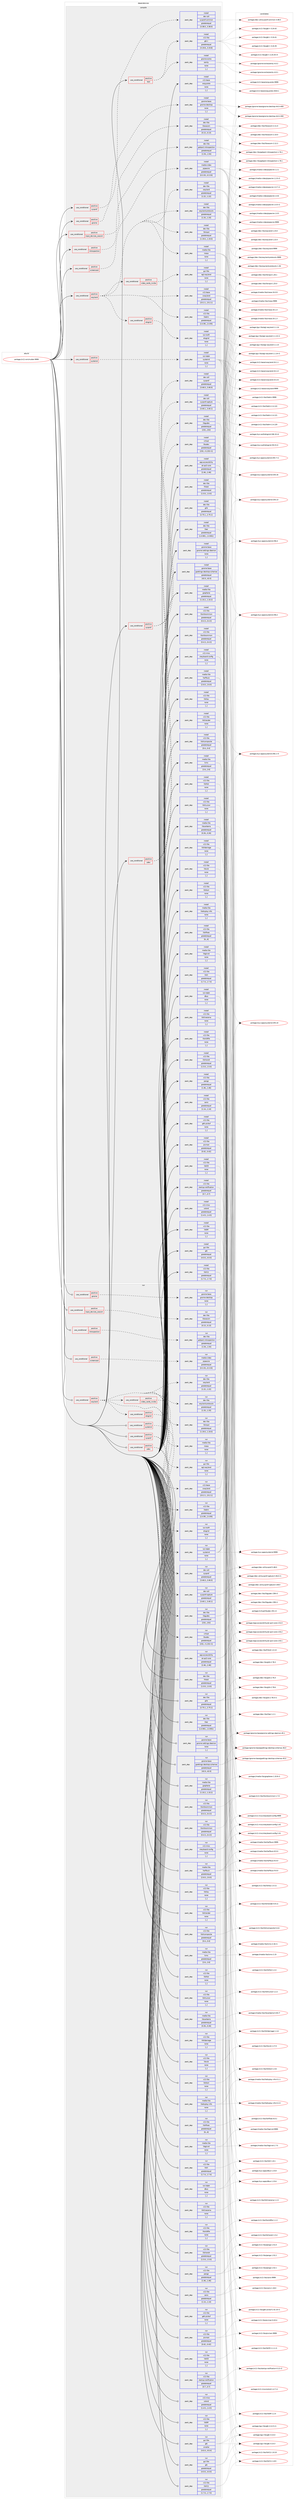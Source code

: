 digraph prolog {

# *************
# Graph options
# *************

newrank=true;
concentrate=true;
compound=true;
graph [rankdir=LR,fontname=Helvetica,fontsize=10,ranksep=1.5];#, ranksep=2.5, nodesep=0.2];
edge  [arrowhead=vee];
node  [fontname=Helvetica,fontsize=10];

# **********
# The ebuild
# **********

subgraph cluster_leftcol {
color=gray;
label=<<i>ebuild</i>>;
id [label="portage://x11-wm/mutter-9999", color=red, width=4, href="../x11-wm/mutter-9999.svg"];
}

# ****************
# The dependencies
# ****************

subgraph cluster_midcol {
color=gray;
label=<<i>dependencies</i>>;
subgraph cluster_compile {
fillcolor="#eeeeee";
style=filled;
label=<<i>compile</i>>;
subgraph cond123717 {
dependency470340 [label=<<TABLE BORDER="0" CELLBORDER="1" CELLSPACING="0" CELLPADDING="4"><TR><TD ROWSPAN="3" CELLPADDING="10">use_conditional</TD></TR><TR><TD>positive</TD></TR><TR><TD>gnome</TD></TR></TABLE>>, shape=none, color=red];
subgraph pack343173 {
dependency470341 [label=<<TABLE BORDER="0" CELLBORDER="1" CELLSPACING="0" CELLPADDING="4" WIDTH="220"><TR><TD ROWSPAN="6" CELLPADDING="30">pack_dep</TD></TR><TR><TD WIDTH="110">install</TD></TR><TR><TD>gnome-base</TD></TR><TR><TD>gnome-desktop</TD></TR><TR><TD>none</TD></TR><TR><TD>[,,]</TD></TR></TABLE>>, shape=none, color=blue];
}
dependency470340:e -> dependency470341:w [weight=20,style="dashed",arrowhead="vee"];
}
id:e -> dependency470340:w [weight=20,style="solid",arrowhead="vee"];
subgraph cond123718 {
dependency470342 [label=<<TABLE BORDER="0" CELLBORDER="1" CELLSPACING="0" CELLPADDING="4"><TR><TD ROWSPAN="3" CELLPADDING="10">use_conditional</TD></TR><TR><TD>positive</TD></TR><TR><TD>input_devices_wacom</TD></TR></TABLE>>, shape=none, color=red];
subgraph pack343174 {
dependency470343 [label=<<TABLE BORDER="0" CELLBORDER="1" CELLSPACING="0" CELLPADDING="4" WIDTH="220"><TR><TD ROWSPAN="6" CELLPADDING="30">pack_dep</TD></TR><TR><TD WIDTH="110">install</TD></TR><TR><TD>dev-libs</TD></TR><TR><TD>libwacom</TD></TR><TR><TD>greaterequal</TD></TR><TR><TD>[0.13,,,0.13]</TD></TR></TABLE>>, shape=none, color=blue];
}
dependency470342:e -> dependency470343:w [weight=20,style="dashed",arrowhead="vee"];
}
id:e -> dependency470342:w [weight=20,style="solid",arrowhead="vee"];
subgraph cond123719 {
dependency470344 [label=<<TABLE BORDER="0" CELLBORDER="1" CELLSPACING="0" CELLPADDING="4"><TR><TD ROWSPAN="3" CELLPADDING="10">use_conditional</TD></TR><TR><TD>positive</TD></TR><TR><TD>introspection</TD></TR></TABLE>>, shape=none, color=red];
subgraph pack343175 {
dependency470345 [label=<<TABLE BORDER="0" CELLBORDER="1" CELLSPACING="0" CELLPADDING="4" WIDTH="220"><TR><TD ROWSPAN="6" CELLPADDING="30">pack_dep</TD></TR><TR><TD WIDTH="110">install</TD></TR><TR><TD>dev-libs</TD></TR><TR><TD>gobject-introspection</TD></TR><TR><TD>greaterequal</TD></TR><TR><TD>[1.54,,,1.54]</TD></TR></TABLE>>, shape=none, color=blue];
}
dependency470344:e -> dependency470345:w [weight=20,style="dashed",arrowhead="vee"];
}
id:e -> dependency470344:w [weight=20,style="solid",arrowhead="vee"];
subgraph cond123720 {
dependency470346 [label=<<TABLE BORDER="0" CELLBORDER="1" CELLSPACING="0" CELLPADDING="4"><TR><TD ROWSPAN="3" CELLPADDING="10">use_conditional</TD></TR><TR><TD>positive</TD></TR><TR><TD>screencast</TD></TR></TABLE>>, shape=none, color=red];
subgraph pack343176 {
dependency470347 [label=<<TABLE BORDER="0" CELLBORDER="1" CELLSPACING="0" CELLPADDING="4" WIDTH="220"><TR><TD ROWSPAN="6" CELLPADDING="30">pack_dep</TD></TR><TR><TD WIDTH="110">install</TD></TR><TR><TD>media-video</TD></TR><TR><TD>pipewire</TD></TR><TR><TD>greaterequal</TD></TR><TR><TD>[0.3.33,,,0.3.33]</TD></TR></TABLE>>, shape=none, color=blue];
}
dependency470346:e -> dependency470347:w [weight=20,style="dashed",arrowhead="vee"];
}
id:e -> dependency470346:w [weight=20,style="solid",arrowhead="vee"];
subgraph cond123721 {
dependency470348 [label=<<TABLE BORDER="0" CELLBORDER="1" CELLSPACING="0" CELLPADDING="4"><TR><TD ROWSPAN="3" CELLPADDING="10">use_conditional</TD></TR><TR><TD>positive</TD></TR><TR><TD>sysprof</TD></TR></TABLE>>, shape=none, color=red];
subgraph pack343177 {
dependency470349 [label=<<TABLE BORDER="0" CELLBORDER="1" CELLSPACING="0" CELLPADDING="4" WIDTH="220"><TR><TD ROWSPAN="6" CELLPADDING="30">pack_dep</TD></TR><TR><TD WIDTH="110">install</TD></TR><TR><TD>dev-util</TD></TR><TR><TD>sysprof-capture</TD></TR><TR><TD>greaterequal</TD></TR><TR><TD>[3.40.1,,,3.40.1]</TD></TR></TABLE>>, shape=none, color=blue];
}
dependency470348:e -> dependency470349:w [weight=20,style="dashed",arrowhead="vee"];
subgraph pack343178 {
dependency470350 [label=<<TABLE BORDER="0" CELLBORDER="1" CELLSPACING="0" CELLPADDING="4" WIDTH="220"><TR><TD ROWSPAN="6" CELLPADDING="30">pack_dep</TD></TR><TR><TD WIDTH="110">install</TD></TR><TR><TD>dev-util</TD></TR><TR><TD>sysprof</TD></TR><TR><TD>greaterequal</TD></TR><TR><TD>[3.46.0,,,3.46.0]</TD></TR></TABLE>>, shape=none, color=blue];
}
dependency470348:e -> dependency470350:w [weight=20,style="dashed",arrowhead="vee"];
}
id:e -> dependency470348:w [weight=20,style="solid",arrowhead="vee"];
subgraph cond123722 {
dependency470351 [label=<<TABLE BORDER="0" CELLBORDER="1" CELLSPACING="0" CELLPADDING="4"><TR><TD ROWSPAN="3" CELLPADDING="10">use_conditional</TD></TR><TR><TD>positive</TD></TR><TR><TD>sysprof</TD></TR></TABLE>>, shape=none, color=red];
subgraph pack343179 {
dependency470352 [label=<<TABLE BORDER="0" CELLBORDER="1" CELLSPACING="0" CELLPADDING="4" WIDTH="220"><TR><TD ROWSPAN="6" CELLPADDING="30">pack_dep</TD></TR><TR><TD WIDTH="110">install</TD></TR><TR><TD>dev-util</TD></TR><TR><TD>sysprof-common</TD></TR><TR><TD>greaterequal</TD></TR><TR><TD>[3.38.0,,,3.38.0]</TD></TR></TABLE>>, shape=none, color=blue];
}
dependency470351:e -> dependency470352:w [weight=20,style="dashed",arrowhead="vee"];
}
id:e -> dependency470351:w [weight=20,style="solid",arrowhead="vee"];
subgraph cond123723 {
dependency470353 [label=<<TABLE BORDER="0" CELLBORDER="1" CELLSPACING="0" CELLPADDING="4"><TR><TD ROWSPAN="3" CELLPADDING="10">use_conditional</TD></TR><TR><TD>positive</TD></TR><TR><TD>systemd</TD></TR></TABLE>>, shape=none, color=red];
subgraph pack343180 {
dependency470354 [label=<<TABLE BORDER="0" CELLBORDER="1" CELLSPACING="0" CELLPADDING="4" WIDTH="220"><TR><TD ROWSPAN="6" CELLPADDING="30">pack_dep</TD></TR><TR><TD WIDTH="110">install</TD></TR><TR><TD>sys-apps</TD></TR><TR><TD>systemd</TD></TR><TR><TD>none</TD></TR><TR><TD>[,,]</TD></TR></TABLE>>, shape=none, color=blue];
}
dependency470353:e -> dependency470354:w [weight=20,style="dashed",arrowhead="vee"];
}
id:e -> dependency470353:w [weight=20,style="solid",arrowhead="vee"];
subgraph cond123724 {
dependency470355 [label=<<TABLE BORDER="0" CELLBORDER="1" CELLSPACING="0" CELLPADDING="4"><TR><TD ROWSPAN="3" CELLPADDING="10">use_conditional</TD></TR><TR><TD>positive</TD></TR><TR><TD>test</TD></TR></TABLE>>, shape=none, color=red];
subgraph pack343181 {
dependency470356 [label=<<TABLE BORDER="0" CELLBORDER="1" CELLSPACING="0" CELLPADDING="4" WIDTH="220"><TR><TD ROWSPAN="6" CELLPADDING="30">pack_dep</TD></TR><TR><TD WIDTH="110">install</TD></TR><TR><TD>x11-libs</TD></TR><TR><TD>gtk+</TD></TR><TR><TD>greaterequal</TD></TR><TR><TD>[3.19.8,,,3.19.8]</TD></TR></TABLE>>, shape=none, color=blue];
}
dependency470355:e -> dependency470356:w [weight=20,style="dashed",arrowhead="vee"];
subgraph pack343182 {
dependency470357 [label=<<TABLE BORDER="0" CELLBORDER="1" CELLSPACING="0" CELLPADDING="4" WIDTH="220"><TR><TD ROWSPAN="6" CELLPADDING="30">pack_dep</TD></TR><TR><TD WIDTH="110">install</TD></TR><TR><TD>gnome-extra</TD></TR><TR><TD>zenity</TD></TR><TR><TD>none</TD></TR><TR><TD>[,,]</TD></TR></TABLE>>, shape=none, color=blue];
}
dependency470355:e -> dependency470357:w [weight=20,style="dashed",arrowhead="vee"];
}
id:e -> dependency470355:w [weight=20,style="solid",arrowhead="vee"];
subgraph cond123725 {
dependency470358 [label=<<TABLE BORDER="0" CELLBORDER="1" CELLSPACING="0" CELLPADDING="4"><TR><TD ROWSPAN="3" CELLPADDING="10">use_conditional</TD></TR><TR><TD>positive</TD></TR><TR><TD>udev</TD></TR></TABLE>>, shape=none, color=red];
subgraph pack343183 {
dependency470359 [label=<<TABLE BORDER="0" CELLBORDER="1" CELLSPACING="0" CELLPADDING="4" WIDTH="220"><TR><TD ROWSPAN="6" CELLPADDING="30">pack_dep</TD></TR><TR><TD WIDTH="110">install</TD></TR><TR><TD>virtual</TD></TR><TR><TD>libudev</TD></TR><TR><TD>greaterequal</TD></TR><TR><TD>[232,,-r1,232-r1]</TD></TR></TABLE>>, shape=none, color=blue];
}
dependency470358:e -> dependency470359:w [weight=20,style="dashed",arrowhead="vee"];
subgraph pack343184 {
dependency470360 [label=<<TABLE BORDER="0" CELLBORDER="1" CELLSPACING="0" CELLPADDING="4" WIDTH="220"><TR><TD ROWSPAN="6" CELLPADDING="30">pack_dep</TD></TR><TR><TD WIDTH="110">install</TD></TR><TR><TD>dev-libs</TD></TR><TR><TD>libgudev</TD></TR><TR><TD>greaterequal</TD></TR><TR><TD>[232,,,232]</TD></TR></TABLE>>, shape=none, color=blue];
}
dependency470358:e -> dependency470360:w [weight=20,style="dashed",arrowhead="vee"];
}
id:e -> dependency470358:w [weight=20,style="solid",arrowhead="vee"];
subgraph cond123726 {
dependency470361 [label=<<TABLE BORDER="0" CELLBORDER="1" CELLSPACING="0" CELLPADDING="4"><TR><TD ROWSPAN="3" CELLPADDING="10">use_conditional</TD></TR><TR><TD>positive</TD></TR><TR><TD>wayland</TD></TR></TABLE>>, shape=none, color=red];
subgraph pack343185 {
dependency470362 [label=<<TABLE BORDER="0" CELLBORDER="1" CELLSPACING="0" CELLPADDING="4" WIDTH="220"><TR><TD ROWSPAN="6" CELLPADDING="30">pack_dep</TD></TR><TR><TD WIDTH="110">install</TD></TR><TR><TD>dev-libs</TD></TR><TR><TD>wayland-protocols</TD></TR><TR><TD>greaterequal</TD></TR><TR><TD>[1.33,,,1.33]</TD></TR></TABLE>>, shape=none, color=blue];
}
dependency470361:e -> dependency470362:w [weight=20,style="dashed",arrowhead="vee"];
subgraph pack343186 {
dependency470363 [label=<<TABLE BORDER="0" CELLBORDER="1" CELLSPACING="0" CELLPADDING="4" WIDTH="220"><TR><TD ROWSPAN="6" CELLPADDING="30">pack_dep</TD></TR><TR><TD WIDTH="110">install</TD></TR><TR><TD>dev-libs</TD></TR><TR><TD>wayland</TD></TR><TR><TD>greaterequal</TD></TR><TR><TD>[1.22,,,1.22]</TD></TR></TABLE>>, shape=none, color=blue];
}
dependency470361:e -> dependency470363:w [weight=20,style="dashed",arrowhead="vee"];
subgraph pack343187 {
dependency470364 [label=<<TABLE BORDER="0" CELLBORDER="1" CELLSPACING="0" CELLPADDING="4" WIDTH="220"><TR><TD ROWSPAN="6" CELLPADDING="30">pack_dep</TD></TR><TR><TD WIDTH="110">install</TD></TR><TR><TD>x11-libs</TD></TR><TR><TD>libdrm</TD></TR><TR><TD>greaterequal</TD></TR><TR><TD>[2.4.95,,,2.4.95]</TD></TR></TABLE>>, shape=none, color=blue];
}
dependency470361:e -> dependency470364:w [weight=20,style="dashed",arrowhead="vee"];
subgraph pack343188 {
dependency470365 [label=<<TABLE BORDER="0" CELLBORDER="1" CELLSPACING="0" CELLPADDING="4" WIDTH="220"><TR><TD ROWSPAN="6" CELLPADDING="30">pack_dep</TD></TR><TR><TD WIDTH="110">install</TD></TR><TR><TD>media-libs</TD></TR><TR><TD>mesa</TD></TR><TR><TD>none</TD></TR><TR><TD>[,,]</TD></TR></TABLE>>, shape=none, color=blue];
}
dependency470361:e -> dependency470365:w [weight=20,style="dashed",arrowhead="vee"];
subgraph pack343189 {
dependency470366 [label=<<TABLE BORDER="0" CELLBORDER="1" CELLSPACING="0" CELLPADDING="4" WIDTH="220"><TR><TD ROWSPAN="6" CELLPADDING="30">pack_dep</TD></TR><TR><TD WIDTH="110">install</TD></TR><TR><TD>dev-libs</TD></TR><TR><TD>libinput</TD></TR><TR><TD>greaterequal</TD></TR><TR><TD>[1.19.0,,,1.19.0]</TD></TR></TABLE>>, shape=none, color=blue];
}
dependency470361:e -> dependency470366:w [weight=20,style="dashed",arrowhead="vee"];
subgraph cond123727 {
dependency470367 [label=<<TABLE BORDER="0" CELLBORDER="1" CELLSPACING="0" CELLPADDING="4"><TR><TD ROWSPAN="3" CELLPADDING="10">use_conditional</TD></TR><TR><TD>positive</TD></TR><TR><TD>elogind</TD></TR></TABLE>>, shape=none, color=red];
subgraph pack343190 {
dependency470368 [label=<<TABLE BORDER="0" CELLBORDER="1" CELLSPACING="0" CELLPADDING="4" WIDTH="220"><TR><TD ROWSPAN="6" CELLPADDING="30">pack_dep</TD></TR><TR><TD WIDTH="110">install</TD></TR><TR><TD>sys-auth</TD></TR><TR><TD>elogind</TD></TR><TR><TD>none</TD></TR><TR><TD>[,,]</TD></TR></TABLE>>, shape=none, color=blue];
}
dependency470367:e -> dependency470368:w [weight=20,style="dashed",arrowhead="vee"];
}
dependency470361:e -> dependency470367:w [weight=20,style="dashed",arrowhead="vee"];
subgraph pack343191 {
dependency470369 [label=<<TABLE BORDER="0" CELLBORDER="1" CELLSPACING="0" CELLPADDING="4" WIDTH="220"><TR><TD ROWSPAN="6" CELLPADDING="30">pack_dep</TD></TR><TR><TD WIDTH="110">install</TD></TR><TR><TD>x11-base</TD></TR><TR><TD>xwayland</TD></TR><TR><TD>greaterequal</TD></TR><TR><TD>[23.2.1,,,23.2.1]</TD></TR></TABLE>>, shape=none, color=blue];
}
dependency470361:e -> dependency470369:w [weight=20,style="dashed",arrowhead="vee"];
subgraph cond123728 {
dependency470370 [label=<<TABLE BORDER="0" CELLBORDER="1" CELLSPACING="0" CELLPADDING="4"><TR><TD ROWSPAN="3" CELLPADDING="10">use_conditional</TD></TR><TR><TD>positive</TD></TR><TR><TD>video_cards_nvidia</TD></TR></TABLE>>, shape=none, color=red];
subgraph pack343192 {
dependency470371 [label=<<TABLE BORDER="0" CELLBORDER="1" CELLSPACING="0" CELLPADDING="4" WIDTH="220"><TR><TD ROWSPAN="6" CELLPADDING="30">pack_dep</TD></TR><TR><TD WIDTH="110">install</TD></TR><TR><TD>gui-libs</TD></TR><TR><TD>egl-wayland</TD></TR><TR><TD>none</TD></TR><TR><TD>[,,]</TD></TR></TABLE>>, shape=none, color=blue];
}
dependency470370:e -> dependency470371:w [weight=20,style="dashed",arrowhead="vee"];
}
dependency470361:e -> dependency470370:w [weight=20,style="dashed",arrowhead="vee"];
}
id:e -> dependency470361:w [weight=20,style="solid",arrowhead="vee"];
subgraph pack343193 {
dependency470372 [label=<<TABLE BORDER="0" CELLBORDER="1" CELLSPACING="0" CELLPADDING="4" WIDTH="220"><TR><TD ROWSPAN="6" CELLPADDING="30">pack_dep</TD></TR><TR><TD WIDTH="110">install</TD></TR><TR><TD>app-accessibility</TD></TR><TR><TD>at-spi2-core</TD></TR><TR><TD>greaterequal</TD></TR><TR><TD>[2.46,,,2.46]</TD></TR></TABLE>>, shape=none, color=blue];
}
id:e -> dependency470372:w [weight=20,style="solid",arrowhead="vee"];
subgraph pack343194 {
dependency470373 [label=<<TABLE BORDER="0" CELLBORDER="1" CELLSPACING="0" CELLPADDING="4" WIDTH="220"><TR><TD ROWSPAN="6" CELLPADDING="30">pack_dep</TD></TR><TR><TD WIDTH="110">install</TD></TR><TR><TD>dev-libs</TD></TR><TR><TD>fribidi</TD></TR><TR><TD>greaterequal</TD></TR><TR><TD>[1.0.0,,,1.0.0]</TD></TR></TABLE>>, shape=none, color=blue];
}
id:e -> dependency470373:w [weight=20,style="solid",arrowhead="vee"];
subgraph pack343195 {
dependency470374 [label=<<TABLE BORDER="0" CELLBORDER="1" CELLSPACING="0" CELLPADDING="4" WIDTH="220"><TR><TD ROWSPAN="6" CELLPADDING="30">pack_dep</TD></TR><TR><TD WIDTH="110">install</TD></TR><TR><TD>dev-libs</TD></TR><TR><TD>glib</TD></TR><TR><TD>greaterequal</TD></TR><TR><TD>[2.75.1,,,2.75.1]</TD></TR></TABLE>>, shape=none, color=blue];
}
id:e -> dependency470374:w [weight=20,style="solid",arrowhead="vee"];
subgraph pack343196 {
dependency470375 [label=<<TABLE BORDER="0" CELLBORDER="1" CELLSPACING="0" CELLPADDING="4" WIDTH="220"><TR><TD ROWSPAN="6" CELLPADDING="30">pack_dep</TD></TR><TR><TD WIDTH="110">install</TD></TR><TR><TD>dev-libs</TD></TR><TR><TD>libei</TD></TR><TR><TD>greaterequal</TD></TR><TR><TD>[1.0.901,,,1.0.901]</TD></TR></TABLE>>, shape=none, color=blue];
}
id:e -> dependency470375:w [weight=20,style="solid",arrowhead="vee"];
subgraph pack343197 {
dependency470376 [label=<<TABLE BORDER="0" CELLBORDER="1" CELLSPACING="0" CELLPADDING="4" WIDTH="220"><TR><TD ROWSPAN="6" CELLPADDING="30">pack_dep</TD></TR><TR><TD WIDTH="110">install</TD></TR><TR><TD>gnome-base</TD></TR><TR><TD>gnome-settings-daemon</TD></TR><TR><TD>none</TD></TR><TR><TD>[,,]</TD></TR></TABLE>>, shape=none, color=blue];
}
id:e -> dependency470376:w [weight=20,style="solid",arrowhead="vee"];
subgraph pack343198 {
dependency470377 [label=<<TABLE BORDER="0" CELLBORDER="1" CELLSPACING="0" CELLPADDING="4" WIDTH="220"><TR><TD ROWSPAN="6" CELLPADDING="30">pack_dep</TD></TR><TR><TD WIDTH="110">install</TD></TR><TR><TD>gnome-base</TD></TR><TR><TD>gsettings-desktop-schemas</TD></TR><TR><TD>greaterequal</TD></TR><TR><TD>[42.0,,,42.0]</TD></TR></TABLE>>, shape=none, color=blue];
}
id:e -> dependency470377:w [weight=20,style="solid",arrowhead="vee"];
subgraph pack343199 {
dependency470378 [label=<<TABLE BORDER="0" CELLBORDER="1" CELLSPACING="0" CELLPADDING="4" WIDTH="220"><TR><TD ROWSPAN="6" CELLPADDING="30">pack_dep</TD></TR><TR><TD WIDTH="110">install</TD></TR><TR><TD>gui-libs</TD></TR><TR><TD>gtk</TD></TR><TR><TD>greaterequal</TD></TR><TR><TD>[4.0.0,,,4.0.0]</TD></TR></TABLE>>, shape=none, color=blue];
}
id:e -> dependency470378:w [weight=20,style="solid",arrowhead="vee"];
subgraph pack343200 {
dependency470379 [label=<<TABLE BORDER="0" CELLBORDER="1" CELLSPACING="0" CELLPADDING="4" WIDTH="220"><TR><TD ROWSPAN="6" CELLPADDING="30">pack_dep</TD></TR><TR><TD WIDTH="110">install</TD></TR><TR><TD>media-libs</TD></TR><TR><TD>graphene</TD></TR><TR><TD>greaterequal</TD></TR><TR><TD>[1.10.2,,,1.10.2]</TD></TR></TABLE>>, shape=none, color=blue];
}
id:e -> dependency470379:w [weight=20,style="solid",arrowhead="vee"];
subgraph pack343201 {
dependency470380 [label=<<TABLE BORDER="0" CELLBORDER="1" CELLSPACING="0" CELLPADDING="4" WIDTH="220"><TR><TD ROWSPAN="6" CELLPADDING="30">pack_dep</TD></TR><TR><TD WIDTH="110">install</TD></TR><TR><TD>media-libs</TD></TR><TR><TD>harfbuzz</TD></TR><TR><TD>greaterequal</TD></TR><TR><TD>[2.6.0,,,2.6.0]</TD></TR></TABLE>>, shape=none, color=blue];
}
id:e -> dependency470380:w [weight=20,style="solid",arrowhead="vee"];
subgraph pack343202 {
dependency470381 [label=<<TABLE BORDER="0" CELLBORDER="1" CELLSPACING="0" CELLPADDING="4" WIDTH="220"><TR><TD ROWSPAN="6" CELLPADDING="30">pack_dep</TD></TR><TR><TD WIDTH="110">install</TD></TR><TR><TD>media-libs</TD></TR><TR><TD>lcms</TD></TR><TR><TD>greaterequal</TD></TR><TR><TD>[2.6,,,2.6]</TD></TR></TABLE>>, shape=none, color=blue];
}
id:e -> dependency470381:w [weight=20,style="solid",arrowhead="vee"];
subgraph pack343203 {
dependency470382 [label=<<TABLE BORDER="0" CELLBORDER="1" CELLSPACING="0" CELLPADDING="4" WIDTH="220"><TR><TD ROWSPAN="6" CELLPADDING="30">pack_dep</TD></TR><TR><TD WIDTH="110">install</TD></TR><TR><TD>media-libs</TD></TR><TR><TD>libcanberra</TD></TR><TR><TD>greaterequal</TD></TR><TR><TD>[0.26,,,0.26]</TD></TR></TABLE>>, shape=none, color=blue];
}
id:e -> dependency470382:w [weight=20,style="solid",arrowhead="vee"];
subgraph pack343204 {
dependency470383 [label=<<TABLE BORDER="0" CELLBORDER="1" CELLSPACING="0" CELLPADDING="4" WIDTH="220"><TR><TD ROWSPAN="6" CELLPADDING="30">pack_dep</TD></TR><TR><TD WIDTH="110">install</TD></TR><TR><TD>media-libs</TD></TR><TR><TD>libdisplay-info</TD></TR><TR><TD>none</TD></TR><TR><TD>[,,]</TD></TR></TABLE>>, shape=none, color=blue];
}
id:e -> dependency470383:w [weight=20,style="solid",arrowhead="vee"];
subgraph pack343205 {
dependency470384 [label=<<TABLE BORDER="0" CELLBORDER="1" CELLSPACING="0" CELLPADDING="4" WIDTH="220"><TR><TD ROWSPAN="6" CELLPADDING="30">pack_dep</TD></TR><TR><TD WIDTH="110">install</TD></TR><TR><TD>media-libs</TD></TR><TR><TD>libglvnd</TD></TR><TR><TD>none</TD></TR><TR><TD>[,,]</TD></TR></TABLE>>, shape=none, color=blue];
}
id:e -> dependency470384:w [weight=20,style="solid",arrowhead="vee"];
subgraph pack343206 {
dependency470385 [label=<<TABLE BORDER="0" CELLBORDER="1" CELLSPACING="0" CELLPADDING="4" WIDTH="220"><TR><TD ROWSPAN="6" CELLPADDING="30">pack_dep</TD></TR><TR><TD WIDTH="110">install</TD></TR><TR><TD>sys-apps</TD></TR><TR><TD>dbus</TD></TR><TR><TD>none</TD></TR><TR><TD>[,,]</TD></TR></TABLE>>, shape=none, color=blue];
}
id:e -> dependency470385:w [weight=20,style="solid",arrowhead="vee"];
subgraph pack343207 {
dependency470386 [label=<<TABLE BORDER="0" CELLBORDER="1" CELLSPACING="0" CELLPADDING="4" WIDTH="220"><TR><TD ROWSPAN="6" CELLPADDING="30">pack_dep</TD></TR><TR><TD WIDTH="110">install</TD></TR><TR><TD>x11-base</TD></TR><TR><TD>xorg-proto</TD></TR><TR><TD>none</TD></TR><TR><TD>[,,]</TD></TR></TABLE>>, shape=none, color=blue];
}
id:e -> dependency470386:w [weight=20,style="solid",arrowhead="vee"];
subgraph pack343208 {
dependency470387 [label=<<TABLE BORDER="0" CELLBORDER="1" CELLSPACING="0" CELLPADDING="4" WIDTH="220"><TR><TD ROWSPAN="6" CELLPADDING="30">pack_dep</TD></TR><TR><TD WIDTH="110">install</TD></TR><TR><TD>x11-libs</TD></TR><TR><TD>cairo</TD></TR><TR><TD>greaterequal</TD></TR><TR><TD>[1.14,,,1.14]</TD></TR></TABLE>>, shape=none, color=blue];
}
id:e -> dependency470387:w [weight=20,style="solid",arrowhead="vee"];
subgraph pack343209 {
dependency470388 [label=<<TABLE BORDER="0" CELLBORDER="1" CELLSPACING="0" CELLPADDING="4" WIDTH="220"><TR><TD ROWSPAN="6" CELLPADDING="30">pack_dep</TD></TR><TR><TD WIDTH="110">install</TD></TR><TR><TD>x11-libs</TD></TR><TR><TD>gdk-pixbuf</TD></TR><TR><TD>none</TD></TR><TR><TD>[,,]</TD></TR></TABLE>>, shape=none, color=blue];
}
id:e -> dependency470388:w [weight=20,style="solid",arrowhead="vee"];
subgraph pack343210 {
dependency470389 [label=<<TABLE BORDER="0" CELLBORDER="1" CELLSPACING="0" CELLPADDING="4" WIDTH="220"><TR><TD ROWSPAN="6" CELLPADDING="30">pack_dep</TD></TR><TR><TD WIDTH="110">install</TD></TR><TR><TD>x11-libs</TD></TR><TR><TD>libICE</TD></TR><TR><TD>none</TD></TR><TR><TD>[,,]</TD></TR></TABLE>>, shape=none, color=blue];
}
id:e -> dependency470389:w [weight=20,style="solid",arrowhead="vee"];
subgraph pack343211 {
dependency470390 [label=<<TABLE BORDER="0" CELLBORDER="1" CELLSPACING="0" CELLPADDING="4" WIDTH="220"><TR><TD ROWSPAN="6" CELLPADDING="30">pack_dep</TD></TR><TR><TD WIDTH="110">install</TD></TR><TR><TD>x11-libs</TD></TR><TR><TD>libSM</TD></TR><TR><TD>none</TD></TR><TR><TD>[,,]</TD></TR></TABLE>>, shape=none, color=blue];
}
id:e -> dependency470390:w [weight=20,style="solid",arrowhead="vee"];
subgraph pack343212 {
dependency470391 [label=<<TABLE BORDER="0" CELLBORDER="1" CELLSPACING="0" CELLPADDING="4" WIDTH="220"><TR><TD ROWSPAN="6" CELLPADDING="30">pack_dep</TD></TR><TR><TD WIDTH="110">install</TD></TR><TR><TD>x11-libs</TD></TR><TR><TD>libX11</TD></TR><TR><TD>greaterequal</TD></TR><TR><TD>[1.7.0,,,1.7.0]</TD></TR></TABLE>>, shape=none, color=blue];
}
id:e -> dependency470391:w [weight=20,style="solid",arrowhead="vee"];
subgraph pack343213 {
dependency470392 [label=<<TABLE BORDER="0" CELLBORDER="1" CELLSPACING="0" CELLPADDING="4" WIDTH="220"><TR><TD ROWSPAN="6" CELLPADDING="30">pack_dep</TD></TR><TR><TD WIDTH="110">install</TD></TR><TR><TD>x11-libs</TD></TR><TR><TD>libXau</TD></TR><TR><TD>none</TD></TR><TR><TD>[,,]</TD></TR></TABLE>>, shape=none, color=blue];
}
id:e -> dependency470392:w [weight=20,style="solid",arrowhead="vee"];
subgraph pack343214 {
dependency470393 [label=<<TABLE BORDER="0" CELLBORDER="1" CELLSPACING="0" CELLPADDING="4" WIDTH="220"><TR><TD ROWSPAN="6" CELLPADDING="30">pack_dep</TD></TR><TR><TD WIDTH="110">install</TD></TR><TR><TD>x11-libs</TD></TR><TR><TD>libXcomposite</TD></TR><TR><TD>greaterequal</TD></TR><TR><TD>[0.4,,,0.4]</TD></TR></TABLE>>, shape=none, color=blue];
}
id:e -> dependency470393:w [weight=20,style="solid",arrowhead="vee"];
subgraph pack343215 {
dependency470394 [label=<<TABLE BORDER="0" CELLBORDER="1" CELLSPACING="0" CELLPADDING="4" WIDTH="220"><TR><TD ROWSPAN="6" CELLPADDING="30">pack_dep</TD></TR><TR><TD WIDTH="110">install</TD></TR><TR><TD>x11-libs</TD></TR><TR><TD>libXcursor</TD></TR><TR><TD>none</TD></TR><TR><TD>[,,]</TD></TR></TABLE>>, shape=none, color=blue];
}
id:e -> dependency470394:w [weight=20,style="solid",arrowhead="vee"];
subgraph pack343216 {
dependency470395 [label=<<TABLE BORDER="0" CELLBORDER="1" CELLSPACING="0" CELLPADDING="4" WIDTH="220"><TR><TD ROWSPAN="6" CELLPADDING="30">pack_dep</TD></TR><TR><TD WIDTH="110">install</TD></TR><TR><TD>x11-libs</TD></TR><TR><TD>libXdamage</TD></TR><TR><TD>none</TD></TR><TR><TD>[,,]</TD></TR></TABLE>>, shape=none, color=blue];
}
id:e -> dependency470395:w [weight=20,style="solid",arrowhead="vee"];
subgraph pack343217 {
dependency470396 [label=<<TABLE BORDER="0" CELLBORDER="1" CELLSPACING="0" CELLPADDING="4" WIDTH="220"><TR><TD ROWSPAN="6" CELLPADDING="30">pack_dep</TD></TR><TR><TD WIDTH="110">install</TD></TR><TR><TD>x11-libs</TD></TR><TR><TD>libXext</TD></TR><TR><TD>none</TD></TR><TR><TD>[,,]</TD></TR></TABLE>>, shape=none, color=blue];
}
id:e -> dependency470396:w [weight=20,style="solid",arrowhead="vee"];
subgraph pack343218 {
dependency470397 [label=<<TABLE BORDER="0" CELLBORDER="1" CELLSPACING="0" CELLPADDING="4" WIDTH="220"><TR><TD ROWSPAN="6" CELLPADDING="30">pack_dep</TD></TR><TR><TD WIDTH="110">install</TD></TR><TR><TD>x11-libs</TD></TR><TR><TD>libXfixes</TD></TR><TR><TD>greaterequal</TD></TR><TR><TD>[6,,,6]</TD></TR></TABLE>>, shape=none, color=blue];
}
id:e -> dependency470397:w [weight=20,style="solid",arrowhead="vee"];
subgraph pack343219 {
dependency470398 [label=<<TABLE BORDER="0" CELLBORDER="1" CELLSPACING="0" CELLPADDING="4" WIDTH="220"><TR><TD ROWSPAN="6" CELLPADDING="30">pack_dep</TD></TR><TR><TD WIDTH="110">install</TD></TR><TR><TD>x11-libs</TD></TR><TR><TD>libXi</TD></TR><TR><TD>greaterequal</TD></TR><TR><TD>[1.7.4,,,1.7.4]</TD></TR></TABLE>>, shape=none, color=blue];
}
id:e -> dependency470398:w [weight=20,style="solid",arrowhead="vee"];
subgraph pack343220 {
dependency470399 [label=<<TABLE BORDER="0" CELLBORDER="1" CELLSPACING="0" CELLPADDING="4" WIDTH="220"><TR><TD ROWSPAN="6" CELLPADDING="30">pack_dep</TD></TR><TR><TD WIDTH="110">install</TD></TR><TR><TD>x11-libs</TD></TR><TR><TD>libXinerama</TD></TR><TR><TD>none</TD></TR><TR><TD>[,,]</TD></TR></TABLE>>, shape=none, color=blue];
}
id:e -> dependency470399:w [weight=20,style="solid",arrowhead="vee"];
subgraph pack343221 {
dependency470400 [label=<<TABLE BORDER="0" CELLBORDER="1" CELLSPACING="0" CELLPADDING="4" WIDTH="220"><TR><TD ROWSPAN="6" CELLPADDING="30">pack_dep</TD></TR><TR><TD WIDTH="110">install</TD></TR><TR><TD>x11-libs</TD></TR><TR><TD>libXrandr</TD></TR><TR><TD>greaterequal</TD></TR><TR><TD>[1.5.0,,,1.5.0]</TD></TR></TABLE>>, shape=none, color=blue];
}
id:e -> dependency470400:w [weight=20,style="solid",arrowhead="vee"];
subgraph pack343222 {
dependency470401 [label=<<TABLE BORDER="0" CELLBORDER="1" CELLSPACING="0" CELLPADDING="4" WIDTH="220"><TR><TD ROWSPAN="6" CELLPADDING="30">pack_dep</TD></TR><TR><TD WIDTH="110">install</TD></TR><TR><TD>x11-libs</TD></TR><TR><TD>libXrender</TD></TR><TR><TD>none</TD></TR><TR><TD>[,,]</TD></TR></TABLE>>, shape=none, color=blue];
}
id:e -> dependency470401:w [weight=20,style="solid",arrowhead="vee"];
subgraph pack343223 {
dependency470402 [label=<<TABLE BORDER="0" CELLBORDER="1" CELLSPACING="0" CELLPADDING="4" WIDTH="220"><TR><TD ROWSPAN="6" CELLPADDING="30">pack_dep</TD></TR><TR><TD WIDTH="110">install</TD></TR><TR><TD>x11-libs</TD></TR><TR><TD>libXtst</TD></TR><TR><TD>none</TD></TR><TR><TD>[,,]</TD></TR></TABLE>>, shape=none, color=blue];
}
id:e -> dependency470402:w [weight=20,style="solid",arrowhead="vee"];
subgraph pack343224 {
dependency470403 [label=<<TABLE BORDER="0" CELLBORDER="1" CELLSPACING="0" CELLPADDING="4" WIDTH="220"><TR><TD ROWSPAN="6" CELLPADDING="30">pack_dep</TD></TR><TR><TD WIDTH="110">install</TD></TR><TR><TD>x11-libs</TD></TR><TR><TD>libxcb</TD></TR><TR><TD>none</TD></TR><TR><TD>[,,]</TD></TR></TABLE>>, shape=none, color=blue];
}
id:e -> dependency470403:w [weight=20,style="solid",arrowhead="vee"];
subgraph pack343225 {
dependency470404 [label=<<TABLE BORDER="0" CELLBORDER="1" CELLSPACING="0" CELLPADDING="4" WIDTH="220"><TR><TD ROWSPAN="6" CELLPADDING="30">pack_dep</TD></TR><TR><TD WIDTH="110">install</TD></TR><TR><TD>x11-libs</TD></TR><TR><TD>libxkbcommon</TD></TR><TR><TD>greaterequal</TD></TR><TR><TD>[0.4.3,,,0.4.3]</TD></TR></TABLE>>, shape=none, color=blue];
}
id:e -> dependency470404:w [weight=20,style="solid",arrowhead="vee"];
subgraph pack343226 {
dependency470405 [label=<<TABLE BORDER="0" CELLBORDER="1" CELLSPACING="0" CELLPADDING="4" WIDTH="220"><TR><TD ROWSPAN="6" CELLPADDING="30">pack_dep</TD></TR><TR><TD WIDTH="110">install</TD></TR><TR><TD>x11-libs</TD></TR><TR><TD>libxkbcommon</TD></TR><TR><TD>greaterequal</TD></TR><TR><TD>[0.4.3,,,0.4.3]</TD></TR></TABLE>>, shape=none, color=blue];
}
id:e -> dependency470405:w [weight=20,style="solid",arrowhead="vee"];
subgraph pack343227 {
dependency470406 [label=<<TABLE BORDER="0" CELLBORDER="1" CELLSPACING="0" CELLPADDING="4" WIDTH="220"><TR><TD ROWSPAN="6" CELLPADDING="30">pack_dep</TD></TR><TR><TD WIDTH="110">install</TD></TR><TR><TD>x11-libs</TD></TR><TR><TD>libxkbfile</TD></TR><TR><TD>none</TD></TR><TR><TD>[,,]</TD></TR></TABLE>>, shape=none, color=blue];
}
id:e -> dependency470406:w [weight=20,style="solid",arrowhead="vee"];
subgraph pack343228 {
dependency470407 [label=<<TABLE BORDER="0" CELLBORDER="1" CELLSPACING="0" CELLPADDING="4" WIDTH="220"><TR><TD ROWSPAN="6" CELLPADDING="30">pack_dep</TD></TR><TR><TD WIDTH="110">install</TD></TR><TR><TD>x11-libs</TD></TR><TR><TD>pango</TD></TR><TR><TD>greaterequal</TD></TR><TR><TD>[1.46,,,1.46]</TD></TR></TABLE>>, shape=none, color=blue];
}
id:e -> dependency470407:w [weight=20,style="solid",arrowhead="vee"];
subgraph pack343229 {
dependency470408 [label=<<TABLE BORDER="0" CELLBORDER="1" CELLSPACING="0" CELLPADDING="4" WIDTH="220"><TR><TD ROWSPAN="6" CELLPADDING="30">pack_dep</TD></TR><TR><TD WIDTH="110">install</TD></TR><TR><TD>x11-libs</TD></TR><TR><TD>pixman</TD></TR><TR><TD>greaterequal</TD></TR><TR><TD>[0.42,,,0.42]</TD></TR></TABLE>>, shape=none, color=blue];
}
id:e -> dependency470408:w [weight=20,style="solid",arrowhead="vee"];
subgraph pack343230 {
dependency470409 [label=<<TABLE BORDER="0" CELLBORDER="1" CELLSPACING="0" CELLPADDING="4" WIDTH="220"><TR><TD ROWSPAN="6" CELLPADDING="30">pack_dep</TD></TR><TR><TD WIDTH="110">install</TD></TR><TR><TD>x11-libs</TD></TR><TR><TD>startup-notification</TD></TR><TR><TD>greaterequal</TD></TR><TR><TD>[0.7,,,0.7]</TD></TR></TABLE>>, shape=none, color=blue];
}
id:e -> dependency470409:w [weight=20,style="solid",arrowhead="vee"];
subgraph pack343231 {
dependency470410 [label=<<TABLE BORDER="0" CELLBORDER="1" CELLSPACING="0" CELLPADDING="4" WIDTH="220"><TR><TD ROWSPAN="6" CELLPADDING="30">pack_dep</TD></TR><TR><TD WIDTH="110">install</TD></TR><TR><TD>x11-misc</TD></TR><TR><TD>colord</TD></TR><TR><TD>greaterequal</TD></TR><TR><TD>[1.4.5,,,1.4.5]</TD></TR></TABLE>>, shape=none, color=blue];
}
id:e -> dependency470410:w [weight=20,style="solid",arrowhead="vee"];
subgraph pack343232 {
dependency470411 [label=<<TABLE BORDER="0" CELLBORDER="1" CELLSPACING="0" CELLPADDING="4" WIDTH="220"><TR><TD ROWSPAN="6" CELLPADDING="30">pack_dep</TD></TR><TR><TD WIDTH="110">install</TD></TR><TR><TD>x11-misc</TD></TR><TR><TD>xkeyboard-config</TD></TR><TR><TD>none</TD></TR><TR><TD>[,,]</TD></TR></TABLE>>, shape=none, color=blue];
}
id:e -> dependency470411:w [weight=20,style="solid",arrowhead="vee"];
}
subgraph cluster_compileandrun {
fillcolor="#eeeeee";
style=filled;
label=<<i>compile and run</i>>;
}
subgraph cluster_run {
fillcolor="#eeeeee";
style=filled;
label=<<i>run</i>>;
subgraph cond123729 {
dependency470412 [label=<<TABLE BORDER="0" CELLBORDER="1" CELLSPACING="0" CELLPADDING="4"><TR><TD ROWSPAN="3" CELLPADDING="10">use_conditional</TD></TR><TR><TD>positive</TD></TR><TR><TD>gnome</TD></TR></TABLE>>, shape=none, color=red];
subgraph pack343233 {
dependency470413 [label=<<TABLE BORDER="0" CELLBORDER="1" CELLSPACING="0" CELLPADDING="4" WIDTH="220"><TR><TD ROWSPAN="6" CELLPADDING="30">pack_dep</TD></TR><TR><TD WIDTH="110">run</TD></TR><TR><TD>gnome-base</TD></TR><TR><TD>gnome-desktop</TD></TR><TR><TD>none</TD></TR><TR><TD>[,,]</TD></TR></TABLE>>, shape=none, color=blue];
}
dependency470412:e -> dependency470413:w [weight=20,style="dashed",arrowhead="vee"];
}
id:e -> dependency470412:w [weight=20,style="solid",arrowhead="odot"];
subgraph cond123730 {
dependency470414 [label=<<TABLE BORDER="0" CELLBORDER="1" CELLSPACING="0" CELLPADDING="4"><TR><TD ROWSPAN="3" CELLPADDING="10">use_conditional</TD></TR><TR><TD>positive</TD></TR><TR><TD>input_devices_wacom</TD></TR></TABLE>>, shape=none, color=red];
subgraph pack343234 {
dependency470415 [label=<<TABLE BORDER="0" CELLBORDER="1" CELLSPACING="0" CELLPADDING="4" WIDTH="220"><TR><TD ROWSPAN="6" CELLPADDING="30">pack_dep</TD></TR><TR><TD WIDTH="110">run</TD></TR><TR><TD>dev-libs</TD></TR><TR><TD>libwacom</TD></TR><TR><TD>greaterequal</TD></TR><TR><TD>[0.13,,,0.13]</TD></TR></TABLE>>, shape=none, color=blue];
}
dependency470414:e -> dependency470415:w [weight=20,style="dashed",arrowhead="vee"];
}
id:e -> dependency470414:w [weight=20,style="solid",arrowhead="odot"];
subgraph cond123731 {
dependency470416 [label=<<TABLE BORDER="0" CELLBORDER="1" CELLSPACING="0" CELLPADDING="4"><TR><TD ROWSPAN="3" CELLPADDING="10">use_conditional</TD></TR><TR><TD>positive</TD></TR><TR><TD>introspection</TD></TR></TABLE>>, shape=none, color=red];
subgraph pack343235 {
dependency470417 [label=<<TABLE BORDER="0" CELLBORDER="1" CELLSPACING="0" CELLPADDING="4" WIDTH="220"><TR><TD ROWSPAN="6" CELLPADDING="30">pack_dep</TD></TR><TR><TD WIDTH="110">run</TD></TR><TR><TD>dev-libs</TD></TR><TR><TD>gobject-introspection</TD></TR><TR><TD>greaterequal</TD></TR><TR><TD>[1.54,,,1.54]</TD></TR></TABLE>>, shape=none, color=blue];
}
dependency470416:e -> dependency470417:w [weight=20,style="dashed",arrowhead="vee"];
}
id:e -> dependency470416:w [weight=20,style="solid",arrowhead="odot"];
subgraph cond123732 {
dependency470418 [label=<<TABLE BORDER="0" CELLBORDER="1" CELLSPACING="0" CELLPADDING="4"><TR><TD ROWSPAN="3" CELLPADDING="10">use_conditional</TD></TR><TR><TD>positive</TD></TR><TR><TD>screencast</TD></TR></TABLE>>, shape=none, color=red];
subgraph pack343236 {
dependency470419 [label=<<TABLE BORDER="0" CELLBORDER="1" CELLSPACING="0" CELLPADDING="4" WIDTH="220"><TR><TD ROWSPAN="6" CELLPADDING="30">pack_dep</TD></TR><TR><TD WIDTH="110">run</TD></TR><TR><TD>media-video</TD></TR><TR><TD>pipewire</TD></TR><TR><TD>greaterequal</TD></TR><TR><TD>[0.3.33,,,0.3.33]</TD></TR></TABLE>>, shape=none, color=blue];
}
dependency470418:e -> dependency470419:w [weight=20,style="dashed",arrowhead="vee"];
}
id:e -> dependency470418:w [weight=20,style="solid",arrowhead="odot"];
subgraph cond123733 {
dependency470420 [label=<<TABLE BORDER="0" CELLBORDER="1" CELLSPACING="0" CELLPADDING="4"><TR><TD ROWSPAN="3" CELLPADDING="10">use_conditional</TD></TR><TR><TD>positive</TD></TR><TR><TD>sysprof</TD></TR></TABLE>>, shape=none, color=red];
subgraph pack343237 {
dependency470421 [label=<<TABLE BORDER="0" CELLBORDER="1" CELLSPACING="0" CELLPADDING="4" WIDTH="220"><TR><TD ROWSPAN="6" CELLPADDING="30">pack_dep</TD></TR><TR><TD WIDTH="110">run</TD></TR><TR><TD>dev-util</TD></TR><TR><TD>sysprof-capture</TD></TR><TR><TD>greaterequal</TD></TR><TR><TD>[3.40.1,,,3.40.1]</TD></TR></TABLE>>, shape=none, color=blue];
}
dependency470420:e -> dependency470421:w [weight=20,style="dashed",arrowhead="vee"];
subgraph pack343238 {
dependency470422 [label=<<TABLE BORDER="0" CELLBORDER="1" CELLSPACING="0" CELLPADDING="4" WIDTH="220"><TR><TD ROWSPAN="6" CELLPADDING="30">pack_dep</TD></TR><TR><TD WIDTH="110">run</TD></TR><TR><TD>dev-util</TD></TR><TR><TD>sysprof</TD></TR><TR><TD>greaterequal</TD></TR><TR><TD>[3.46.0,,,3.46.0]</TD></TR></TABLE>>, shape=none, color=blue];
}
dependency470420:e -> dependency470422:w [weight=20,style="dashed",arrowhead="vee"];
}
id:e -> dependency470420:w [weight=20,style="solid",arrowhead="odot"];
subgraph cond123734 {
dependency470423 [label=<<TABLE BORDER="0" CELLBORDER="1" CELLSPACING="0" CELLPADDING="4"><TR><TD ROWSPAN="3" CELLPADDING="10">use_conditional</TD></TR><TR><TD>positive</TD></TR><TR><TD>systemd</TD></TR></TABLE>>, shape=none, color=red];
subgraph pack343239 {
dependency470424 [label=<<TABLE BORDER="0" CELLBORDER="1" CELLSPACING="0" CELLPADDING="4" WIDTH="220"><TR><TD ROWSPAN="6" CELLPADDING="30">pack_dep</TD></TR><TR><TD WIDTH="110">run</TD></TR><TR><TD>sys-apps</TD></TR><TR><TD>systemd</TD></TR><TR><TD>none</TD></TR><TR><TD>[,,]</TD></TR></TABLE>>, shape=none, color=blue];
}
dependency470423:e -> dependency470424:w [weight=20,style="dashed",arrowhead="vee"];
}
id:e -> dependency470423:w [weight=20,style="solid",arrowhead="odot"];
subgraph cond123735 {
dependency470425 [label=<<TABLE BORDER="0" CELLBORDER="1" CELLSPACING="0" CELLPADDING="4"><TR><TD ROWSPAN="3" CELLPADDING="10">use_conditional</TD></TR><TR><TD>positive</TD></TR><TR><TD>udev</TD></TR></TABLE>>, shape=none, color=red];
subgraph pack343240 {
dependency470426 [label=<<TABLE BORDER="0" CELLBORDER="1" CELLSPACING="0" CELLPADDING="4" WIDTH="220"><TR><TD ROWSPAN="6" CELLPADDING="30">pack_dep</TD></TR><TR><TD WIDTH="110">run</TD></TR><TR><TD>virtual</TD></TR><TR><TD>libudev</TD></TR><TR><TD>greaterequal</TD></TR><TR><TD>[232,,-r1,232-r1]</TD></TR></TABLE>>, shape=none, color=blue];
}
dependency470425:e -> dependency470426:w [weight=20,style="dashed",arrowhead="vee"];
subgraph pack343241 {
dependency470427 [label=<<TABLE BORDER="0" CELLBORDER="1" CELLSPACING="0" CELLPADDING="4" WIDTH="220"><TR><TD ROWSPAN="6" CELLPADDING="30">pack_dep</TD></TR><TR><TD WIDTH="110">run</TD></TR><TR><TD>dev-libs</TD></TR><TR><TD>libgudev</TD></TR><TR><TD>greaterequal</TD></TR><TR><TD>[232,,,232]</TD></TR></TABLE>>, shape=none, color=blue];
}
dependency470425:e -> dependency470427:w [weight=20,style="dashed",arrowhead="vee"];
}
id:e -> dependency470425:w [weight=20,style="solid",arrowhead="odot"];
subgraph cond123736 {
dependency470428 [label=<<TABLE BORDER="0" CELLBORDER="1" CELLSPACING="0" CELLPADDING="4"><TR><TD ROWSPAN="3" CELLPADDING="10">use_conditional</TD></TR><TR><TD>positive</TD></TR><TR><TD>wayland</TD></TR></TABLE>>, shape=none, color=red];
subgraph pack343242 {
dependency470429 [label=<<TABLE BORDER="0" CELLBORDER="1" CELLSPACING="0" CELLPADDING="4" WIDTH="220"><TR><TD ROWSPAN="6" CELLPADDING="30">pack_dep</TD></TR><TR><TD WIDTH="110">run</TD></TR><TR><TD>dev-libs</TD></TR><TR><TD>wayland-protocols</TD></TR><TR><TD>greaterequal</TD></TR><TR><TD>[1.33,,,1.33]</TD></TR></TABLE>>, shape=none, color=blue];
}
dependency470428:e -> dependency470429:w [weight=20,style="dashed",arrowhead="vee"];
subgraph pack343243 {
dependency470430 [label=<<TABLE BORDER="0" CELLBORDER="1" CELLSPACING="0" CELLPADDING="4" WIDTH="220"><TR><TD ROWSPAN="6" CELLPADDING="30">pack_dep</TD></TR><TR><TD WIDTH="110">run</TD></TR><TR><TD>dev-libs</TD></TR><TR><TD>wayland</TD></TR><TR><TD>greaterequal</TD></TR><TR><TD>[1.22,,,1.22]</TD></TR></TABLE>>, shape=none, color=blue];
}
dependency470428:e -> dependency470430:w [weight=20,style="dashed",arrowhead="vee"];
subgraph pack343244 {
dependency470431 [label=<<TABLE BORDER="0" CELLBORDER="1" CELLSPACING="0" CELLPADDING="4" WIDTH="220"><TR><TD ROWSPAN="6" CELLPADDING="30">pack_dep</TD></TR><TR><TD WIDTH="110">run</TD></TR><TR><TD>x11-libs</TD></TR><TR><TD>libdrm</TD></TR><TR><TD>greaterequal</TD></TR><TR><TD>[2.4.95,,,2.4.95]</TD></TR></TABLE>>, shape=none, color=blue];
}
dependency470428:e -> dependency470431:w [weight=20,style="dashed",arrowhead="vee"];
subgraph pack343245 {
dependency470432 [label=<<TABLE BORDER="0" CELLBORDER="1" CELLSPACING="0" CELLPADDING="4" WIDTH="220"><TR><TD ROWSPAN="6" CELLPADDING="30">pack_dep</TD></TR><TR><TD WIDTH="110">run</TD></TR><TR><TD>media-libs</TD></TR><TR><TD>mesa</TD></TR><TR><TD>none</TD></TR><TR><TD>[,,]</TD></TR></TABLE>>, shape=none, color=blue];
}
dependency470428:e -> dependency470432:w [weight=20,style="dashed",arrowhead="vee"];
subgraph pack343246 {
dependency470433 [label=<<TABLE BORDER="0" CELLBORDER="1" CELLSPACING="0" CELLPADDING="4" WIDTH="220"><TR><TD ROWSPAN="6" CELLPADDING="30">pack_dep</TD></TR><TR><TD WIDTH="110">run</TD></TR><TR><TD>dev-libs</TD></TR><TR><TD>libinput</TD></TR><TR><TD>greaterequal</TD></TR><TR><TD>[1.19.0,,,1.19.0]</TD></TR></TABLE>>, shape=none, color=blue];
}
dependency470428:e -> dependency470433:w [weight=20,style="dashed",arrowhead="vee"];
subgraph cond123737 {
dependency470434 [label=<<TABLE BORDER="0" CELLBORDER="1" CELLSPACING="0" CELLPADDING="4"><TR><TD ROWSPAN="3" CELLPADDING="10">use_conditional</TD></TR><TR><TD>positive</TD></TR><TR><TD>elogind</TD></TR></TABLE>>, shape=none, color=red];
subgraph pack343247 {
dependency470435 [label=<<TABLE BORDER="0" CELLBORDER="1" CELLSPACING="0" CELLPADDING="4" WIDTH="220"><TR><TD ROWSPAN="6" CELLPADDING="30">pack_dep</TD></TR><TR><TD WIDTH="110">run</TD></TR><TR><TD>sys-auth</TD></TR><TR><TD>elogind</TD></TR><TR><TD>none</TD></TR><TR><TD>[,,]</TD></TR></TABLE>>, shape=none, color=blue];
}
dependency470434:e -> dependency470435:w [weight=20,style="dashed",arrowhead="vee"];
}
dependency470428:e -> dependency470434:w [weight=20,style="dashed",arrowhead="vee"];
subgraph pack343248 {
dependency470436 [label=<<TABLE BORDER="0" CELLBORDER="1" CELLSPACING="0" CELLPADDING="4" WIDTH="220"><TR><TD ROWSPAN="6" CELLPADDING="30">pack_dep</TD></TR><TR><TD WIDTH="110">run</TD></TR><TR><TD>x11-base</TD></TR><TR><TD>xwayland</TD></TR><TR><TD>greaterequal</TD></TR><TR><TD>[23.2.1,,,23.2.1]</TD></TR></TABLE>>, shape=none, color=blue];
}
dependency470428:e -> dependency470436:w [weight=20,style="dashed",arrowhead="vee"];
subgraph cond123738 {
dependency470437 [label=<<TABLE BORDER="0" CELLBORDER="1" CELLSPACING="0" CELLPADDING="4"><TR><TD ROWSPAN="3" CELLPADDING="10">use_conditional</TD></TR><TR><TD>positive</TD></TR><TR><TD>video_cards_nvidia</TD></TR></TABLE>>, shape=none, color=red];
subgraph pack343249 {
dependency470438 [label=<<TABLE BORDER="0" CELLBORDER="1" CELLSPACING="0" CELLPADDING="4" WIDTH="220"><TR><TD ROWSPAN="6" CELLPADDING="30">pack_dep</TD></TR><TR><TD WIDTH="110">run</TD></TR><TR><TD>gui-libs</TD></TR><TR><TD>egl-wayland</TD></TR><TR><TD>none</TD></TR><TR><TD>[,,]</TD></TR></TABLE>>, shape=none, color=blue];
}
dependency470437:e -> dependency470438:w [weight=20,style="dashed",arrowhead="vee"];
}
dependency470428:e -> dependency470437:w [weight=20,style="dashed",arrowhead="vee"];
}
id:e -> dependency470428:w [weight=20,style="solid",arrowhead="odot"];
subgraph pack343250 {
dependency470439 [label=<<TABLE BORDER="0" CELLBORDER="1" CELLSPACING="0" CELLPADDING="4" WIDTH="220"><TR><TD ROWSPAN="6" CELLPADDING="30">pack_dep</TD></TR><TR><TD WIDTH="110">run</TD></TR><TR><TD>app-accessibility</TD></TR><TR><TD>at-spi2-core</TD></TR><TR><TD>greaterequal</TD></TR><TR><TD>[2.46,,,2.46]</TD></TR></TABLE>>, shape=none, color=blue];
}
id:e -> dependency470439:w [weight=20,style="solid",arrowhead="odot"];
subgraph pack343251 {
dependency470440 [label=<<TABLE BORDER="0" CELLBORDER="1" CELLSPACING="0" CELLPADDING="4" WIDTH="220"><TR><TD ROWSPAN="6" CELLPADDING="30">pack_dep</TD></TR><TR><TD WIDTH="110">run</TD></TR><TR><TD>dev-libs</TD></TR><TR><TD>fribidi</TD></TR><TR><TD>greaterequal</TD></TR><TR><TD>[1.0.0,,,1.0.0]</TD></TR></TABLE>>, shape=none, color=blue];
}
id:e -> dependency470440:w [weight=20,style="solid",arrowhead="odot"];
subgraph pack343252 {
dependency470441 [label=<<TABLE BORDER="0" CELLBORDER="1" CELLSPACING="0" CELLPADDING="4" WIDTH="220"><TR><TD ROWSPAN="6" CELLPADDING="30">pack_dep</TD></TR><TR><TD WIDTH="110">run</TD></TR><TR><TD>dev-libs</TD></TR><TR><TD>glib</TD></TR><TR><TD>greaterequal</TD></TR><TR><TD>[2.75.1,,,2.75.1]</TD></TR></TABLE>>, shape=none, color=blue];
}
id:e -> dependency470441:w [weight=20,style="solid",arrowhead="odot"];
subgraph pack343253 {
dependency470442 [label=<<TABLE BORDER="0" CELLBORDER="1" CELLSPACING="0" CELLPADDING="4" WIDTH="220"><TR><TD ROWSPAN="6" CELLPADDING="30">pack_dep</TD></TR><TR><TD WIDTH="110">run</TD></TR><TR><TD>dev-libs</TD></TR><TR><TD>libei</TD></TR><TR><TD>greaterequal</TD></TR><TR><TD>[1.0.901,,,1.0.901]</TD></TR></TABLE>>, shape=none, color=blue];
}
id:e -> dependency470442:w [weight=20,style="solid",arrowhead="odot"];
subgraph pack343254 {
dependency470443 [label=<<TABLE BORDER="0" CELLBORDER="1" CELLSPACING="0" CELLPADDING="4" WIDTH="220"><TR><TD ROWSPAN="6" CELLPADDING="30">pack_dep</TD></TR><TR><TD WIDTH="110">run</TD></TR><TR><TD>gnome-base</TD></TR><TR><TD>gnome-settings-daemon</TD></TR><TR><TD>none</TD></TR><TR><TD>[,,]</TD></TR></TABLE>>, shape=none, color=blue];
}
id:e -> dependency470443:w [weight=20,style="solid",arrowhead="odot"];
subgraph pack343255 {
dependency470444 [label=<<TABLE BORDER="0" CELLBORDER="1" CELLSPACING="0" CELLPADDING="4" WIDTH="220"><TR><TD ROWSPAN="6" CELLPADDING="30">pack_dep</TD></TR><TR><TD WIDTH="110">run</TD></TR><TR><TD>gnome-base</TD></TR><TR><TD>gsettings-desktop-schemas</TD></TR><TR><TD>greaterequal</TD></TR><TR><TD>[42.0,,,42.0]</TD></TR></TABLE>>, shape=none, color=blue];
}
id:e -> dependency470444:w [weight=20,style="solid",arrowhead="odot"];
subgraph pack343256 {
dependency470445 [label=<<TABLE BORDER="0" CELLBORDER="1" CELLSPACING="0" CELLPADDING="4" WIDTH="220"><TR><TD ROWSPAN="6" CELLPADDING="30">pack_dep</TD></TR><TR><TD WIDTH="110">run</TD></TR><TR><TD>gui-libs</TD></TR><TR><TD>gtk</TD></TR><TR><TD>greaterequal</TD></TR><TR><TD>[4.0.0,,,4.0.0]</TD></TR></TABLE>>, shape=none, color=blue];
}
id:e -> dependency470445:w [weight=20,style="solid",arrowhead="odot"];
subgraph pack343257 {
dependency470446 [label=<<TABLE BORDER="0" CELLBORDER="1" CELLSPACING="0" CELLPADDING="4" WIDTH="220"><TR><TD ROWSPAN="6" CELLPADDING="30">pack_dep</TD></TR><TR><TD WIDTH="110">run</TD></TR><TR><TD>media-libs</TD></TR><TR><TD>graphene</TD></TR><TR><TD>greaterequal</TD></TR><TR><TD>[1.10.2,,,1.10.2]</TD></TR></TABLE>>, shape=none, color=blue];
}
id:e -> dependency470446:w [weight=20,style="solid",arrowhead="odot"];
subgraph pack343258 {
dependency470447 [label=<<TABLE BORDER="0" CELLBORDER="1" CELLSPACING="0" CELLPADDING="4" WIDTH="220"><TR><TD ROWSPAN="6" CELLPADDING="30">pack_dep</TD></TR><TR><TD WIDTH="110">run</TD></TR><TR><TD>media-libs</TD></TR><TR><TD>harfbuzz</TD></TR><TR><TD>greaterequal</TD></TR><TR><TD>[2.6.0,,,2.6.0]</TD></TR></TABLE>>, shape=none, color=blue];
}
id:e -> dependency470447:w [weight=20,style="solid",arrowhead="odot"];
subgraph pack343259 {
dependency470448 [label=<<TABLE BORDER="0" CELLBORDER="1" CELLSPACING="0" CELLPADDING="4" WIDTH="220"><TR><TD ROWSPAN="6" CELLPADDING="30">pack_dep</TD></TR><TR><TD WIDTH="110">run</TD></TR><TR><TD>media-libs</TD></TR><TR><TD>lcms</TD></TR><TR><TD>greaterequal</TD></TR><TR><TD>[2.6,,,2.6]</TD></TR></TABLE>>, shape=none, color=blue];
}
id:e -> dependency470448:w [weight=20,style="solid",arrowhead="odot"];
subgraph pack343260 {
dependency470449 [label=<<TABLE BORDER="0" CELLBORDER="1" CELLSPACING="0" CELLPADDING="4" WIDTH="220"><TR><TD ROWSPAN="6" CELLPADDING="30">pack_dep</TD></TR><TR><TD WIDTH="110">run</TD></TR><TR><TD>media-libs</TD></TR><TR><TD>libcanberra</TD></TR><TR><TD>greaterequal</TD></TR><TR><TD>[0.26,,,0.26]</TD></TR></TABLE>>, shape=none, color=blue];
}
id:e -> dependency470449:w [weight=20,style="solid",arrowhead="odot"];
subgraph pack343261 {
dependency470450 [label=<<TABLE BORDER="0" CELLBORDER="1" CELLSPACING="0" CELLPADDING="4" WIDTH="220"><TR><TD ROWSPAN="6" CELLPADDING="30">pack_dep</TD></TR><TR><TD WIDTH="110">run</TD></TR><TR><TD>media-libs</TD></TR><TR><TD>libdisplay-info</TD></TR><TR><TD>none</TD></TR><TR><TD>[,,]</TD></TR></TABLE>>, shape=none, color=blue];
}
id:e -> dependency470450:w [weight=20,style="solid",arrowhead="odot"];
subgraph pack343262 {
dependency470451 [label=<<TABLE BORDER="0" CELLBORDER="1" CELLSPACING="0" CELLPADDING="4" WIDTH="220"><TR><TD ROWSPAN="6" CELLPADDING="30">pack_dep</TD></TR><TR><TD WIDTH="110">run</TD></TR><TR><TD>media-libs</TD></TR><TR><TD>libglvnd</TD></TR><TR><TD>none</TD></TR><TR><TD>[,,]</TD></TR></TABLE>>, shape=none, color=blue];
}
id:e -> dependency470451:w [weight=20,style="solid",arrowhead="odot"];
subgraph pack343263 {
dependency470452 [label=<<TABLE BORDER="0" CELLBORDER="1" CELLSPACING="0" CELLPADDING="4" WIDTH="220"><TR><TD ROWSPAN="6" CELLPADDING="30">pack_dep</TD></TR><TR><TD WIDTH="110">run</TD></TR><TR><TD>sys-apps</TD></TR><TR><TD>dbus</TD></TR><TR><TD>none</TD></TR><TR><TD>[,,]</TD></TR></TABLE>>, shape=none, color=blue];
}
id:e -> dependency470452:w [weight=20,style="solid",arrowhead="odot"];
subgraph pack343264 {
dependency470453 [label=<<TABLE BORDER="0" CELLBORDER="1" CELLSPACING="0" CELLPADDING="4" WIDTH="220"><TR><TD ROWSPAN="6" CELLPADDING="30">pack_dep</TD></TR><TR><TD WIDTH="110">run</TD></TR><TR><TD>x11-libs</TD></TR><TR><TD>cairo</TD></TR><TR><TD>greaterequal</TD></TR><TR><TD>[1.14,,,1.14]</TD></TR></TABLE>>, shape=none, color=blue];
}
id:e -> dependency470453:w [weight=20,style="solid",arrowhead="odot"];
subgraph pack343265 {
dependency470454 [label=<<TABLE BORDER="0" CELLBORDER="1" CELLSPACING="0" CELLPADDING="4" WIDTH="220"><TR><TD ROWSPAN="6" CELLPADDING="30">pack_dep</TD></TR><TR><TD WIDTH="110">run</TD></TR><TR><TD>x11-libs</TD></TR><TR><TD>gdk-pixbuf</TD></TR><TR><TD>none</TD></TR><TR><TD>[,,]</TD></TR></TABLE>>, shape=none, color=blue];
}
id:e -> dependency470454:w [weight=20,style="solid",arrowhead="odot"];
subgraph pack343266 {
dependency470455 [label=<<TABLE BORDER="0" CELLBORDER="1" CELLSPACING="0" CELLPADDING="4" WIDTH="220"><TR><TD ROWSPAN="6" CELLPADDING="30">pack_dep</TD></TR><TR><TD WIDTH="110">run</TD></TR><TR><TD>x11-libs</TD></TR><TR><TD>libICE</TD></TR><TR><TD>none</TD></TR><TR><TD>[,,]</TD></TR></TABLE>>, shape=none, color=blue];
}
id:e -> dependency470455:w [weight=20,style="solid",arrowhead="odot"];
subgraph pack343267 {
dependency470456 [label=<<TABLE BORDER="0" CELLBORDER="1" CELLSPACING="0" CELLPADDING="4" WIDTH="220"><TR><TD ROWSPAN="6" CELLPADDING="30">pack_dep</TD></TR><TR><TD WIDTH="110">run</TD></TR><TR><TD>x11-libs</TD></TR><TR><TD>libSM</TD></TR><TR><TD>none</TD></TR><TR><TD>[,,]</TD></TR></TABLE>>, shape=none, color=blue];
}
id:e -> dependency470456:w [weight=20,style="solid",arrowhead="odot"];
subgraph pack343268 {
dependency470457 [label=<<TABLE BORDER="0" CELLBORDER="1" CELLSPACING="0" CELLPADDING="4" WIDTH="220"><TR><TD ROWSPAN="6" CELLPADDING="30">pack_dep</TD></TR><TR><TD WIDTH="110">run</TD></TR><TR><TD>x11-libs</TD></TR><TR><TD>libX11</TD></TR><TR><TD>greaterequal</TD></TR><TR><TD>[1.7.0,,,1.7.0]</TD></TR></TABLE>>, shape=none, color=blue];
}
id:e -> dependency470457:w [weight=20,style="solid",arrowhead="odot"];
subgraph pack343269 {
dependency470458 [label=<<TABLE BORDER="0" CELLBORDER="1" CELLSPACING="0" CELLPADDING="4" WIDTH="220"><TR><TD ROWSPAN="6" CELLPADDING="30">pack_dep</TD></TR><TR><TD WIDTH="110">run</TD></TR><TR><TD>x11-libs</TD></TR><TR><TD>libXau</TD></TR><TR><TD>none</TD></TR><TR><TD>[,,]</TD></TR></TABLE>>, shape=none, color=blue];
}
id:e -> dependency470458:w [weight=20,style="solid",arrowhead="odot"];
subgraph pack343270 {
dependency470459 [label=<<TABLE BORDER="0" CELLBORDER="1" CELLSPACING="0" CELLPADDING="4" WIDTH="220"><TR><TD ROWSPAN="6" CELLPADDING="30">pack_dep</TD></TR><TR><TD WIDTH="110">run</TD></TR><TR><TD>x11-libs</TD></TR><TR><TD>libXcomposite</TD></TR><TR><TD>greaterequal</TD></TR><TR><TD>[0.4,,,0.4]</TD></TR></TABLE>>, shape=none, color=blue];
}
id:e -> dependency470459:w [weight=20,style="solid",arrowhead="odot"];
subgraph pack343271 {
dependency470460 [label=<<TABLE BORDER="0" CELLBORDER="1" CELLSPACING="0" CELLPADDING="4" WIDTH="220"><TR><TD ROWSPAN="6" CELLPADDING="30">pack_dep</TD></TR><TR><TD WIDTH="110">run</TD></TR><TR><TD>x11-libs</TD></TR><TR><TD>libXcursor</TD></TR><TR><TD>none</TD></TR><TR><TD>[,,]</TD></TR></TABLE>>, shape=none, color=blue];
}
id:e -> dependency470460:w [weight=20,style="solid",arrowhead="odot"];
subgraph pack343272 {
dependency470461 [label=<<TABLE BORDER="0" CELLBORDER="1" CELLSPACING="0" CELLPADDING="4" WIDTH="220"><TR><TD ROWSPAN="6" CELLPADDING="30">pack_dep</TD></TR><TR><TD WIDTH="110">run</TD></TR><TR><TD>x11-libs</TD></TR><TR><TD>libXdamage</TD></TR><TR><TD>none</TD></TR><TR><TD>[,,]</TD></TR></TABLE>>, shape=none, color=blue];
}
id:e -> dependency470461:w [weight=20,style="solid",arrowhead="odot"];
subgraph pack343273 {
dependency470462 [label=<<TABLE BORDER="0" CELLBORDER="1" CELLSPACING="0" CELLPADDING="4" WIDTH="220"><TR><TD ROWSPAN="6" CELLPADDING="30">pack_dep</TD></TR><TR><TD WIDTH="110">run</TD></TR><TR><TD>x11-libs</TD></TR><TR><TD>libXext</TD></TR><TR><TD>none</TD></TR><TR><TD>[,,]</TD></TR></TABLE>>, shape=none, color=blue];
}
id:e -> dependency470462:w [weight=20,style="solid",arrowhead="odot"];
subgraph pack343274 {
dependency470463 [label=<<TABLE BORDER="0" CELLBORDER="1" CELLSPACING="0" CELLPADDING="4" WIDTH="220"><TR><TD ROWSPAN="6" CELLPADDING="30">pack_dep</TD></TR><TR><TD WIDTH="110">run</TD></TR><TR><TD>x11-libs</TD></TR><TR><TD>libXfixes</TD></TR><TR><TD>greaterequal</TD></TR><TR><TD>[6,,,6]</TD></TR></TABLE>>, shape=none, color=blue];
}
id:e -> dependency470463:w [weight=20,style="solid",arrowhead="odot"];
subgraph pack343275 {
dependency470464 [label=<<TABLE BORDER="0" CELLBORDER="1" CELLSPACING="0" CELLPADDING="4" WIDTH="220"><TR><TD ROWSPAN="6" CELLPADDING="30">pack_dep</TD></TR><TR><TD WIDTH="110">run</TD></TR><TR><TD>x11-libs</TD></TR><TR><TD>libXi</TD></TR><TR><TD>greaterequal</TD></TR><TR><TD>[1.7.4,,,1.7.4]</TD></TR></TABLE>>, shape=none, color=blue];
}
id:e -> dependency470464:w [weight=20,style="solid",arrowhead="odot"];
subgraph pack343276 {
dependency470465 [label=<<TABLE BORDER="0" CELLBORDER="1" CELLSPACING="0" CELLPADDING="4" WIDTH="220"><TR><TD ROWSPAN="6" CELLPADDING="30">pack_dep</TD></TR><TR><TD WIDTH="110">run</TD></TR><TR><TD>x11-libs</TD></TR><TR><TD>libXinerama</TD></TR><TR><TD>none</TD></TR><TR><TD>[,,]</TD></TR></TABLE>>, shape=none, color=blue];
}
id:e -> dependency470465:w [weight=20,style="solid",arrowhead="odot"];
subgraph pack343277 {
dependency470466 [label=<<TABLE BORDER="0" CELLBORDER="1" CELLSPACING="0" CELLPADDING="4" WIDTH="220"><TR><TD ROWSPAN="6" CELLPADDING="30">pack_dep</TD></TR><TR><TD WIDTH="110">run</TD></TR><TR><TD>x11-libs</TD></TR><TR><TD>libXrandr</TD></TR><TR><TD>greaterequal</TD></TR><TR><TD>[1.5.0,,,1.5.0]</TD></TR></TABLE>>, shape=none, color=blue];
}
id:e -> dependency470466:w [weight=20,style="solid",arrowhead="odot"];
subgraph pack343278 {
dependency470467 [label=<<TABLE BORDER="0" CELLBORDER="1" CELLSPACING="0" CELLPADDING="4" WIDTH="220"><TR><TD ROWSPAN="6" CELLPADDING="30">pack_dep</TD></TR><TR><TD WIDTH="110">run</TD></TR><TR><TD>x11-libs</TD></TR><TR><TD>libXrender</TD></TR><TR><TD>none</TD></TR><TR><TD>[,,]</TD></TR></TABLE>>, shape=none, color=blue];
}
id:e -> dependency470467:w [weight=20,style="solid",arrowhead="odot"];
subgraph pack343279 {
dependency470468 [label=<<TABLE BORDER="0" CELLBORDER="1" CELLSPACING="0" CELLPADDING="4" WIDTH="220"><TR><TD ROWSPAN="6" CELLPADDING="30">pack_dep</TD></TR><TR><TD WIDTH="110">run</TD></TR><TR><TD>x11-libs</TD></TR><TR><TD>libXtst</TD></TR><TR><TD>none</TD></TR><TR><TD>[,,]</TD></TR></TABLE>>, shape=none, color=blue];
}
id:e -> dependency470468:w [weight=20,style="solid",arrowhead="odot"];
subgraph pack343280 {
dependency470469 [label=<<TABLE BORDER="0" CELLBORDER="1" CELLSPACING="0" CELLPADDING="4" WIDTH="220"><TR><TD ROWSPAN="6" CELLPADDING="30">pack_dep</TD></TR><TR><TD WIDTH="110">run</TD></TR><TR><TD>x11-libs</TD></TR><TR><TD>libxcb</TD></TR><TR><TD>none</TD></TR><TR><TD>[,,]</TD></TR></TABLE>>, shape=none, color=blue];
}
id:e -> dependency470469:w [weight=20,style="solid",arrowhead="odot"];
subgraph pack343281 {
dependency470470 [label=<<TABLE BORDER="0" CELLBORDER="1" CELLSPACING="0" CELLPADDING="4" WIDTH="220"><TR><TD ROWSPAN="6" CELLPADDING="30">pack_dep</TD></TR><TR><TD WIDTH="110">run</TD></TR><TR><TD>x11-libs</TD></TR><TR><TD>libxkbcommon</TD></TR><TR><TD>greaterequal</TD></TR><TR><TD>[0.4.3,,,0.4.3]</TD></TR></TABLE>>, shape=none, color=blue];
}
id:e -> dependency470470:w [weight=20,style="solid",arrowhead="odot"];
subgraph pack343282 {
dependency470471 [label=<<TABLE BORDER="0" CELLBORDER="1" CELLSPACING="0" CELLPADDING="4" WIDTH="220"><TR><TD ROWSPAN="6" CELLPADDING="30">pack_dep</TD></TR><TR><TD WIDTH="110">run</TD></TR><TR><TD>x11-libs</TD></TR><TR><TD>libxkbcommon</TD></TR><TR><TD>greaterequal</TD></TR><TR><TD>[0.4.3,,,0.4.3]</TD></TR></TABLE>>, shape=none, color=blue];
}
id:e -> dependency470471:w [weight=20,style="solid",arrowhead="odot"];
subgraph pack343283 {
dependency470472 [label=<<TABLE BORDER="0" CELLBORDER="1" CELLSPACING="0" CELLPADDING="4" WIDTH="220"><TR><TD ROWSPAN="6" CELLPADDING="30">pack_dep</TD></TR><TR><TD WIDTH="110">run</TD></TR><TR><TD>x11-libs</TD></TR><TR><TD>libxkbfile</TD></TR><TR><TD>none</TD></TR><TR><TD>[,,]</TD></TR></TABLE>>, shape=none, color=blue];
}
id:e -> dependency470472:w [weight=20,style="solid",arrowhead="odot"];
subgraph pack343284 {
dependency470473 [label=<<TABLE BORDER="0" CELLBORDER="1" CELLSPACING="0" CELLPADDING="4" WIDTH="220"><TR><TD ROWSPAN="6" CELLPADDING="30">pack_dep</TD></TR><TR><TD WIDTH="110">run</TD></TR><TR><TD>x11-libs</TD></TR><TR><TD>pango</TD></TR><TR><TD>greaterequal</TD></TR><TR><TD>[1.46,,,1.46]</TD></TR></TABLE>>, shape=none, color=blue];
}
id:e -> dependency470473:w [weight=20,style="solid",arrowhead="odot"];
subgraph pack343285 {
dependency470474 [label=<<TABLE BORDER="0" CELLBORDER="1" CELLSPACING="0" CELLPADDING="4" WIDTH="220"><TR><TD ROWSPAN="6" CELLPADDING="30">pack_dep</TD></TR><TR><TD WIDTH="110">run</TD></TR><TR><TD>x11-libs</TD></TR><TR><TD>pixman</TD></TR><TR><TD>greaterequal</TD></TR><TR><TD>[0.42,,,0.42]</TD></TR></TABLE>>, shape=none, color=blue];
}
id:e -> dependency470474:w [weight=20,style="solid",arrowhead="odot"];
subgraph pack343286 {
dependency470475 [label=<<TABLE BORDER="0" CELLBORDER="1" CELLSPACING="0" CELLPADDING="4" WIDTH="220"><TR><TD ROWSPAN="6" CELLPADDING="30">pack_dep</TD></TR><TR><TD WIDTH="110">run</TD></TR><TR><TD>x11-libs</TD></TR><TR><TD>startup-notification</TD></TR><TR><TD>greaterequal</TD></TR><TR><TD>[0.7,,,0.7]</TD></TR></TABLE>>, shape=none, color=blue];
}
id:e -> dependency470475:w [weight=20,style="solid",arrowhead="odot"];
subgraph pack343287 {
dependency470476 [label=<<TABLE BORDER="0" CELLBORDER="1" CELLSPACING="0" CELLPADDING="4" WIDTH="220"><TR><TD ROWSPAN="6" CELLPADDING="30">pack_dep</TD></TR><TR><TD WIDTH="110">run</TD></TR><TR><TD>x11-misc</TD></TR><TR><TD>colord</TD></TR><TR><TD>greaterequal</TD></TR><TR><TD>[1.4.5,,,1.4.5]</TD></TR></TABLE>>, shape=none, color=blue];
}
id:e -> dependency470476:w [weight=20,style="solid",arrowhead="odot"];
subgraph pack343288 {
dependency470477 [label=<<TABLE BORDER="0" CELLBORDER="1" CELLSPACING="0" CELLPADDING="4" WIDTH="220"><TR><TD ROWSPAN="6" CELLPADDING="30">pack_dep</TD></TR><TR><TD WIDTH="110">run</TD></TR><TR><TD>x11-misc</TD></TR><TR><TD>xkeyboard-config</TD></TR><TR><TD>none</TD></TR><TR><TD>[,,]</TD></TR></TABLE>>, shape=none, color=blue];
}
id:e -> dependency470477:w [weight=20,style="solid",arrowhead="odot"];
subgraph pack343289 {
dependency470478 [label=<<TABLE BORDER="0" CELLBORDER="1" CELLSPACING="0" CELLPADDING="4" WIDTH="220"><TR><TD ROWSPAN="6" CELLPADDING="30">pack_dep</TD></TR><TR><TD WIDTH="110">run</TD></TR><TR><TD>gui-libs</TD></TR><TR><TD>gtk</TD></TR><TR><TD>smaller</TD></TR><TR><TD>[4.6.4,,,4.6.4]</TD></TR></TABLE>>, shape=none, color=blue];
}
id:e -> dependency470478:w [weight=20,style="solid",arrowhead="odot"];
}
}

# **************
# The candidates
# **************

subgraph cluster_choices {
rank=same;
color=gray;
label=<<i>candidates</i>>;

subgraph choice343173 {
color=black;
nodesep=1;
choice1031101111091014598971151014710311011110910145100101115107116111112455252464845114524848 [label="portage://gnome-base/gnome-desktop-44.0-r400", color=red, width=4,href="../gnome-base/gnome-desktop-44.0-r400.svg"];
choice1031101111091014598971151014710311011110910145100101115107116111112455252464845114514848 [label="portage://gnome-base/gnome-desktop-44.0-r300", color=red, width=4,href="../gnome-base/gnome-desktop-44.0-r300.svg"];
dependency470341:e -> choice1031101111091014598971151014710311011110910145100101115107116111112455252464845114524848:w [style=dotted,weight="100"];
dependency470341:e -> choice1031101111091014598971151014710311011110910145100101115107116111112455252464845114514848:w [style=dotted,weight="100"];
}
subgraph choice343174 {
color=black;
nodesep=1;
choice10010111845108105981154710810598119979911110945504649504650 [label="portage://dev-libs/libwacom-2.12.2", color=red, width=4,href="../dev-libs/libwacom-2.12.2.svg"];
choice10010111845108105981154710810598119979911110945504649494648 [label="portage://dev-libs/libwacom-2.11.0", color=red, width=4,href="../dev-libs/libwacom-2.11.0.svg"];
choice10010111845108105981154710810598119979911110945504649484648 [label="portage://dev-libs/libwacom-2.10.0", color=red, width=4,href="../dev-libs/libwacom-2.10.0.svg"];
dependency470343:e -> choice10010111845108105981154710810598119979911110945504649504650:w [style=dotted,weight="100"];
dependency470343:e -> choice10010111845108105981154710810598119979911110945504649494648:w [style=dotted,weight="100"];
dependency470343:e -> choice10010111845108105981154710810598119979911110945504649484648:w [style=dotted,weight="100"];
}
subgraph choice343175 {
color=black;
nodesep=1;
choice1001011184510810598115471031119810610199116451051101161141111151121019911610511111045494655564649 [label="portage://dev-libs/gobject-introspection-1.78.1", color=red, width=4,href="../dev-libs/gobject-introspection-1.78.1.svg"];
choice1001011184510810598115471031119810610199116451051101161141111151121019911610511111045494655544649 [label="portage://dev-libs/gobject-introspection-1.76.1", color=red, width=4,href="../dev-libs/gobject-introspection-1.76.1.svg"];
dependency470345:e -> choice1001011184510810598115471031119810610199116451051101161141111151121019911610511111045494655564649:w [style=dotted,weight="100"];
dependency470345:e -> choice1001011184510810598115471031119810610199116451051101161141111151121019911610511111045494655544649:w [style=dotted,weight="100"];
}
subgraph choice343176 {
color=black;
nodesep=1;
choice1091011001059745118105100101111471121051121011191051141014557575757 [label="portage://media-video/pipewire-9999", color=red, width=4,href="../media-video/pipewire-9999.svg"];
choice109101100105974511810510010111147112105112101119105114101454946504649 [label="portage://media-video/pipewire-1.2.1", color=red, width=4,href="../media-video/pipewire-1.2.1.svg"];
choice1091011001059745118105100101111471121051121011191051141014549465046484511450 [label="portage://media-video/pipewire-1.2.0-r2", color=red, width=4,href="../media-video/pipewire-1.2.0-r2.svg"];
choice1091011001059745118105100101111471121051121011191051141014549464846554511449 [label="portage://media-video/pipewire-1.0.7-r1", color=red, width=4,href="../media-video/pipewire-1.0.7-r1.svg"];
choice109101100105974511810510010111147112105112101119105114101454946484654 [label="portage://media-video/pipewire-1.0.6", color=red, width=4,href="../media-video/pipewire-1.0.6.svg"];
choice1091011001059745118105100101111471121051121011191051141014549464846534511449 [label="portage://media-video/pipewire-1.0.5-r1", color=red, width=4,href="../media-video/pipewire-1.0.5-r1.svg"];
choice109101100105974511810510010111147112105112101119105114101454946484653 [label="portage://media-video/pipewire-1.0.5", color=red, width=4,href="../media-video/pipewire-1.0.5.svg"];
dependency470347:e -> choice1091011001059745118105100101111471121051121011191051141014557575757:w [style=dotted,weight="100"];
dependency470347:e -> choice109101100105974511810510010111147112105112101119105114101454946504649:w [style=dotted,weight="100"];
dependency470347:e -> choice1091011001059745118105100101111471121051121011191051141014549465046484511450:w [style=dotted,weight="100"];
dependency470347:e -> choice1091011001059745118105100101111471121051121011191051141014549464846554511449:w [style=dotted,weight="100"];
dependency470347:e -> choice109101100105974511810510010111147112105112101119105114101454946484654:w [style=dotted,weight="100"];
dependency470347:e -> choice1091011001059745118105100101111471121051121011191051141014549464846534511449:w [style=dotted,weight="100"];
dependency470347:e -> choice109101100105974511810510010111147112105112101119105114101454946484653:w [style=dotted,weight="100"];
}
subgraph choice343177 {
color=black;
nodesep=1;
choice100101118451171161051084711512111511211411110245999711211611711410145514652564648 [label="portage://dev-util/sysprof-capture-3.48.0", color=red, width=4,href="../dev-util/sysprof-capture-3.48.0.svg"];
choice1001011184511711610510847115121115112114111102459997112116117114101455146515446484511449 [label="portage://dev-util/sysprof-capture-3.36.0-r1", color=red, width=4,href="../dev-util/sysprof-capture-3.36.0-r1.svg"];
dependency470349:e -> choice100101118451171161051084711512111511211411110245999711211611711410145514652564648:w [style=dotted,weight="100"];
dependency470349:e -> choice1001011184511711610510847115121115112114111102459997112116117114101455146515446484511449:w [style=dotted,weight="100"];
}
subgraph choice343178 {
color=black;
nodesep=1;
choice100101118451171161051084711512111511211411110245514652564648 [label="portage://dev-util/sysprof-3.48.0", color=red, width=4,href="../dev-util/sysprof-3.48.0.svg"];
dependency470350:e -> choice100101118451171161051084711512111511211411110245514652564648:w [style=dotted,weight="100"];
}
subgraph choice343179 {
color=black;
nodesep=1;
choice1001011184511711610510847115121115112114111102459911110910911111045514652564648 [label="portage://dev-util/sysprof-common-3.48.0", color=red, width=4,href="../dev-util/sysprof-common-3.48.0.svg"];
dependency470352:e -> choice1001011184511711610510847115121115112114111102459911110910911111045514652564648:w [style=dotted,weight="100"];
}
subgraph choice343180 {
color=black;
nodesep=1;
choice1151211154597112112115471151211151161011091004557575757 [label="portage://sys-apps/systemd-9999", color=red, width=4,href="../sys-apps/systemd-9999.svg"];
choice115121115459711211211547115121115116101109100455053544652 [label="portage://sys-apps/systemd-256.4", color=red, width=4,href="../sys-apps/systemd-256.4.svg"];
choice115121115459711211211547115121115116101109100455053544650 [label="portage://sys-apps/systemd-256.2", color=red, width=4,href="../sys-apps/systemd-256.2.svg"];
choice1151211154597112112115471151211151161011091004550535446494511451 [label="portage://sys-apps/systemd-256.1-r3", color=red, width=4,href="../sys-apps/systemd-256.1-r3.svg"];
choice11512111545971121121154711512111511610110910045505353464948 [label="portage://sys-apps/systemd-255.10", color=red, width=4,href="../sys-apps/systemd-255.10.svg"];
choice1151211154597112112115471151211151161011091004550535346554511449 [label="portage://sys-apps/systemd-255.7-r1", color=red, width=4,href="../sys-apps/systemd-255.7-r1.svg"];
choice11512111545971121121154711512111511610110910045505352464954 [label="portage://sys-apps/systemd-254.16", color=red, width=4,href="../sys-apps/systemd-254.16.svg"];
choice11512111545971121121154711512111511610110910045505352464951 [label="portage://sys-apps/systemd-254.13", color=red, width=4,href="../sys-apps/systemd-254.13.svg"];
dependency470354:e -> choice1151211154597112112115471151211151161011091004557575757:w [style=dotted,weight="100"];
dependency470354:e -> choice115121115459711211211547115121115116101109100455053544652:w [style=dotted,weight="100"];
dependency470354:e -> choice115121115459711211211547115121115116101109100455053544650:w [style=dotted,weight="100"];
dependency470354:e -> choice1151211154597112112115471151211151161011091004550535446494511451:w [style=dotted,weight="100"];
dependency470354:e -> choice11512111545971121121154711512111511610110910045505353464948:w [style=dotted,weight="100"];
dependency470354:e -> choice1151211154597112112115471151211151161011091004550535346554511449:w [style=dotted,weight="100"];
dependency470354:e -> choice11512111545971121121154711512111511610110910045505352464954:w [style=dotted,weight="100"];
dependency470354:e -> choice11512111545971121121154711512111511610110910045505352464951:w [style=dotted,weight="100"];
}
subgraph choice343181 {
color=black;
nodesep=1;
choice1204949451081059811547103116107434551465052465250 [label="portage://x11-libs/gtk+-3.24.42", color=red, width=4,href="../x11-libs/gtk+-3.24.42.svg"];
choice1204949451081059811547103116107434551465052465249 [label="portage://x11-libs/gtk+-3.24.41", color=red, width=4,href="../x11-libs/gtk+-3.24.41.svg"];
choice1204949451081059811547103116107434551465052465153 [label="portage://x11-libs/gtk+-3.24.35", color=red, width=4,href="../x11-libs/gtk+-3.24.35.svg"];
choice12049494510810598115471031161074345504650524651514511451 [label="portage://x11-libs/gtk+-2.24.33-r3", color=red, width=4,href="../x11-libs/gtk+-2.24.33-r3.svg"];
dependency470356:e -> choice1204949451081059811547103116107434551465052465250:w [style=dotted,weight="100"];
dependency470356:e -> choice1204949451081059811547103116107434551465052465249:w [style=dotted,weight="100"];
dependency470356:e -> choice1204949451081059811547103116107434551465052465153:w [style=dotted,weight="100"];
dependency470356:e -> choice12049494510810598115471031161074345504650524651514511451:w [style=dotted,weight="100"];
}
subgraph choice343182 {
color=black;
nodesep=1;
choice103110111109101451011201161149747122101110105116121455246484650 [label="portage://gnome-extra/zenity-4.0.2", color=red, width=4,href="../gnome-extra/zenity-4.0.2.svg"];
choice103110111109101451011201161149747122101110105116121455246484649 [label="portage://gnome-extra/zenity-4.0.1", color=red, width=4,href="../gnome-extra/zenity-4.0.1.svg"];
dependency470357:e -> choice103110111109101451011201161149747122101110105116121455246484650:w [style=dotted,weight="100"];
dependency470357:e -> choice103110111109101451011201161149747122101110105116121455246484649:w [style=dotted,weight="100"];
}
subgraph choice343183 {
color=black;
nodesep=1;
choice118105114116117971084710810598117100101118455053494511450 [label="portage://virtual/libudev-251-r2", color=red, width=4,href="../virtual/libudev-251-r2.svg"];
dependency470359:e -> choice118105114116117971084710810598117100101118455053494511450:w [style=dotted,weight="100"];
}
subgraph choice343184 {
color=black;
nodesep=1;
choice10010111845108105981154710810598103117100101118455051564511450 [label="portage://dev-libs/libgudev-238-r2", color=red, width=4,href="../dev-libs/libgudev-238-r2.svg"];
choice10010111845108105981154710810598103117100101118455051564511449 [label="portage://dev-libs/libgudev-238-r1", color=red, width=4,href="../dev-libs/libgudev-238-r1.svg"];
dependency470360:e -> choice10010111845108105981154710810598103117100101118455051564511450:w [style=dotted,weight="100"];
dependency470360:e -> choice10010111845108105981154710810598103117100101118455051564511449:w [style=dotted,weight="100"];
}
subgraph choice343185 {
color=black;
nodesep=1;
choice100101118451081059811547119971211089711010045112114111116111991111081154557575757 [label="portage://dev-libs/wayland-protocols-9999", color=red, width=4,href="../dev-libs/wayland-protocols-9999.svg"];
choice100101118451081059811547119971211089711010045112114111116111991111081154549465154 [label="portage://dev-libs/wayland-protocols-1.36", color=red, width=4,href="../dev-libs/wayland-protocols-1.36.svg"];
dependency470362:e -> choice100101118451081059811547119971211089711010045112114111116111991111081154557575757:w [style=dotted,weight="100"];
dependency470362:e -> choice100101118451081059811547119971211089711010045112114111116111991111081154549465154:w [style=dotted,weight="100"];
}
subgraph choice343186 {
color=black;
nodesep=1;
choice10010111845108105981154711997121108971101004557575757 [label="portage://dev-libs/wayland-9999", color=red, width=4,href="../dev-libs/wayland-9999.svg"];
choice100101118451081059811547119971211089711010045494650514648 [label="portage://dev-libs/wayland-1.23.0", color=red, width=4,href="../dev-libs/wayland-1.23.0.svg"];
choice100101118451081059811547119971211089711010045494650504648 [label="portage://dev-libs/wayland-1.22.0", color=red, width=4,href="../dev-libs/wayland-1.22.0.svg"];
dependency470363:e -> choice10010111845108105981154711997121108971101004557575757:w [style=dotted,weight="100"];
dependency470363:e -> choice100101118451081059811547119971211089711010045494650514648:w [style=dotted,weight="100"];
dependency470363:e -> choice100101118451081059811547119971211089711010045494650504648:w [style=dotted,weight="100"];
}
subgraph choice343187 {
color=black;
nodesep=1;
choice1204949451081059811547108105981001141094557575757 [label="portage://x11-libs/libdrm-9999", color=red, width=4,href="../x11-libs/libdrm-9999.svg"];
choice1204949451081059811547108105981001141094550465246495050 [label="portage://x11-libs/libdrm-2.4.122", color=red, width=4,href="../x11-libs/libdrm-2.4.122.svg"];
choice1204949451081059811547108105981001141094550465246495049 [label="portage://x11-libs/libdrm-2.4.121", color=red, width=4,href="../x11-libs/libdrm-2.4.121.svg"];
choice1204949451081059811547108105981001141094550465246495048 [label="portage://x11-libs/libdrm-2.4.120", color=red, width=4,href="../x11-libs/libdrm-2.4.120.svg"];
dependency470364:e -> choice1204949451081059811547108105981001141094557575757:w [style=dotted,weight="100"];
dependency470364:e -> choice1204949451081059811547108105981001141094550465246495050:w [style=dotted,weight="100"];
dependency470364:e -> choice1204949451081059811547108105981001141094550465246495049:w [style=dotted,weight="100"];
dependency470364:e -> choice1204949451081059811547108105981001141094550465246495048:w [style=dotted,weight="100"];
}
subgraph choice343188 {
color=black;
nodesep=1;
choice10910110010597451081059811547109101115974557575757 [label="portage://media-libs/mesa-9999", color=red, width=4,href="../media-libs/mesa-9999.svg"];
choice109101100105974510810598115471091011159745505246494652 [label="portage://media-libs/mesa-24.1.4", color=red, width=4,href="../media-libs/mesa-24.1.4.svg"];
choice109101100105974510810598115471091011159745505246494651 [label="portage://media-libs/mesa-24.1.3", color=red, width=4,href="../media-libs/mesa-24.1.3.svg"];
choice109101100105974510810598115471091011159745505246484657 [label="portage://media-libs/mesa-24.0.9", color=red, width=4,href="../media-libs/mesa-24.0.9.svg"];
dependency470365:e -> choice10910110010597451081059811547109101115974557575757:w [style=dotted,weight="100"];
dependency470365:e -> choice109101100105974510810598115471091011159745505246494652:w [style=dotted,weight="100"];
dependency470365:e -> choice109101100105974510810598115471091011159745505246494651:w [style=dotted,weight="100"];
dependency470365:e -> choice109101100105974510810598115471091011159745505246484657:w [style=dotted,weight="100"];
}
subgraph choice343189 {
color=black;
nodesep=1;
choice1001011184510810598115471081059810511011211711645494650544649 [label="portage://dev-libs/libinput-1.26.1", color=red, width=4,href="../dev-libs/libinput-1.26.1.svg"];
choice1001011184510810598115471081059810511011211711645494650534648 [label="portage://dev-libs/libinput-1.25.0", color=red, width=4,href="../dev-libs/libinput-1.25.0.svg"];
dependency470366:e -> choice1001011184510810598115471081059810511011211711645494650544649:w [style=dotted,weight="100"];
dependency470366:e -> choice1001011184510810598115471081059810511011211711645494650534648:w [style=dotted,weight="100"];
}
subgraph choice343190 {
color=black;
nodesep=1;
choice1151211154597117116104471011081111031051101004550535046574511450 [label="portage://sys-auth/elogind-252.9-r2", color=red, width=4,href="../sys-auth/elogind-252.9-r2.svg"];
choice115121115459711711610447101108111103105110100455052544649484511452 [label="portage://sys-auth/elogind-246.10-r4", color=red, width=4,href="../sys-auth/elogind-246.10-r4.svg"];
dependency470368:e -> choice1151211154597117116104471011081111031051101004550535046574511450:w [style=dotted,weight="100"];
dependency470368:e -> choice115121115459711711610447101108111103105110100455052544649484511452:w [style=dotted,weight="100"];
}
subgraph choice343191 {
color=black;
nodesep=1;
choice12049494598971151014712011997121108971101004557575757 [label="portage://x11-base/xwayland-9999", color=red, width=4,href="../x11-base/xwayland-9999.svg"];
choice120494945989711510147120119971211089711010045505246494649 [label="portage://x11-base/xwayland-24.1.1", color=red, width=4,href="../x11-base/xwayland-24.1.1.svg"];
choice120494945989711510147120119971211089711010045505246494648 [label="portage://x11-base/xwayland-24.1.0", color=red, width=4,href="../x11-base/xwayland-24.1.0.svg"];
choice120494945989711510147120119971211089711010045505146504654 [label="portage://x11-base/xwayland-23.2.6", color=red, width=4,href="../x11-base/xwayland-23.2.6.svg"];
dependency470369:e -> choice12049494598971151014712011997121108971101004557575757:w [style=dotted,weight="100"];
dependency470369:e -> choice120494945989711510147120119971211089711010045505246494649:w [style=dotted,weight="100"];
dependency470369:e -> choice120494945989711510147120119971211089711010045505246494648:w [style=dotted,weight="100"];
dependency470369:e -> choice120494945989711510147120119971211089711010045505146504654:w [style=dotted,weight="100"];
}
subgraph choice343192 {
color=black;
nodesep=1;
choice103117105451081059811547101103108451199712110897110100454946494649524511449 [label="portage://gui-libs/egl-wayland-1.1.14-r1", color=red, width=4,href="../gui-libs/egl-wayland-1.1.14-r1.svg"];
choice10311710545108105981154710110310845119971211089711010045494649464952 [label="portage://gui-libs/egl-wayland-1.1.14", color=red, width=4,href="../gui-libs/egl-wayland-1.1.14.svg"];
choice103117105451081059811547101103108451199712110897110100454946494649514511449 [label="portage://gui-libs/egl-wayland-1.1.13-r1", color=red, width=4,href="../gui-libs/egl-wayland-1.1.13-r1.svg"];
choice10311710545108105981154710110310845119971211089711010045494649464951 [label="portage://gui-libs/egl-wayland-1.1.13", color=red, width=4,href="../gui-libs/egl-wayland-1.1.13.svg"];
dependency470371:e -> choice103117105451081059811547101103108451199712110897110100454946494649524511449:w [style=dotted,weight="100"];
dependency470371:e -> choice10311710545108105981154710110310845119971211089711010045494649464952:w [style=dotted,weight="100"];
dependency470371:e -> choice103117105451081059811547101103108451199712110897110100454946494649514511449:w [style=dotted,weight="100"];
dependency470371:e -> choice10311710545108105981154710110310845119971211089711010045494649464951:w [style=dotted,weight="100"];
}
subgraph choice343193 {
color=black;
nodesep=1;
choice97112112459799991011151151059810510810511612147971164511511210550459911111410145504653504648 [label="portage://app-accessibility/at-spi2-core-2.52.0", color=red, width=4,href="../app-accessibility/at-spi2-core-2.52.0.svg"];
choice97112112459799991011151151059810510810511612147971164511511210550459911111410145504653484650 [label="portage://app-accessibility/at-spi2-core-2.50.2", color=red, width=4,href="../app-accessibility/at-spi2-core-2.50.2.svg"];
choice97112112459799991011151151059810510810511612147971164511511210550459911111410145504653484649 [label="portage://app-accessibility/at-spi2-core-2.50.1", color=red, width=4,href="../app-accessibility/at-spi2-core-2.50.1.svg"];
dependency470372:e -> choice97112112459799991011151151059810510810511612147971164511511210550459911111410145504653504648:w [style=dotted,weight="100"];
dependency470372:e -> choice97112112459799991011151151059810510810511612147971164511511210550459911111410145504653484650:w [style=dotted,weight="100"];
dependency470372:e -> choice97112112459799991011151151059810510810511612147971164511511210550459911111410145504653484649:w [style=dotted,weight="100"];
}
subgraph choice343194 {
color=black;
nodesep=1;
choice1001011184510810598115471021141059810510010545494648464951 [label="portage://dev-libs/fribidi-1.0.13", color=red, width=4,href="../dev-libs/fribidi-1.0.13.svg"];
dependency470373:e -> choice1001011184510810598115471021141059810510010545494648464951:w [style=dotted,weight="100"];
}
subgraph choice343195 {
color=black;
nodesep=1;
choice1001011184510810598115471031081059845504655564654 [label="portage://dev-libs/glib-2.78.6", color=red, width=4,href="../dev-libs/glib-2.78.6.svg"];
choice10010111845108105981154710310810598455046555646524511449 [label="portage://dev-libs/glib-2.78.4-r1", color=red, width=4,href="../dev-libs/glib-2.78.4-r1.svg"];
choice1001011184510810598115471031081059845504655564651 [label="portage://dev-libs/glib-2.78.3", color=red, width=4,href="../dev-libs/glib-2.78.3.svg"];
choice1001011184510810598115471031081059845504655544652 [label="portage://dev-libs/glib-2.76.4", color=red, width=4,href="../dev-libs/glib-2.76.4.svg"];
dependency470374:e -> choice1001011184510810598115471031081059845504655564654:w [style=dotted,weight="100"];
dependency470374:e -> choice10010111845108105981154710310810598455046555646524511449:w [style=dotted,weight="100"];
dependency470374:e -> choice1001011184510810598115471031081059845504655564651:w [style=dotted,weight="100"];
dependency470374:e -> choice1001011184510810598115471031081059845504655544652:w [style=dotted,weight="100"];
}
subgraph choice343196 {
color=black;
nodesep=1;
choice10010111845108105981154710810598101105454946504649 [label="portage://dev-libs/libei-1.2.1", color=red, width=4,href="../dev-libs/libei-1.2.1.svg"];
dependency470375:e -> choice10010111845108105981154710810598101105454946504649:w [style=dotted,weight="100"];
}
subgraph choice343197 {
color=black;
nodesep=1;
choice103110111109101459897115101471031101111091014511510111611610511010311545100971011091111104552534649 [label="portage://gnome-base/gnome-settings-daemon-45.1", color=red, width=4,href="../gnome-base/gnome-settings-daemon-45.1.svg"];
dependency470376:e -> choice103110111109101459897115101471031101111091014511510111611610511010311545100971011091111104552534649:w [style=dotted,weight="100"];
}
subgraph choice343198 {
color=black;
nodesep=1;
choice10311011110910145989711510147103115101116116105110103115451001011151071161111124511599104101109971154552544648 [label="portage://gnome-base/gsettings-desktop-schemas-46.0", color=red, width=4,href="../gnome-base/gsettings-desktop-schemas-46.0.svg"];
choice10311011110910145989711510147103115101116116105110103115451001011151071161111124511599104101109971154552534648 [label="portage://gnome-base/gsettings-desktop-schemas-45.0", color=red, width=4,href="../gnome-base/gsettings-desktop-schemas-45.0.svg"];
dependency470377:e -> choice10311011110910145989711510147103115101116116105110103115451001011151071161111124511599104101109971154552544648:w [style=dotted,weight="100"];
dependency470377:e -> choice10311011110910145989711510147103115101116116105110103115451001011151071161111124511599104101109971154552534648:w [style=dotted,weight="100"];
}
subgraph choice343199 {
color=black;
nodesep=1;
choice10311710545108105981154710311610745524649524652 [label="portage://gui-libs/gtk-4.14.4", color=red, width=4,href="../gui-libs/gtk-4.14.4.svg"];
choice10311710545108105981154710311610745524649524651 [label="portage://gui-libs/gtk-4.14.3", color=red, width=4,href="../gui-libs/gtk-4.14.3.svg"];
choice103117105451081059811547103116107455246495046534511449 [label="portage://gui-libs/gtk-4.12.5-r1", color=red, width=4,href="../gui-libs/gtk-4.12.5-r1.svg"];
dependency470378:e -> choice10311710545108105981154710311610745524649524652:w [style=dotted,weight="100"];
dependency470378:e -> choice10311710545108105981154710311610745524649524651:w [style=dotted,weight="100"];
dependency470378:e -> choice103117105451081059811547103116107455246495046534511449:w [style=dotted,weight="100"];
}
subgraph choice343200 {
color=black;
nodesep=1;
choice1091011001059745108105981154710311497112104101110101454946494846564511449 [label="portage://media-libs/graphene-1.10.8-r1", color=red, width=4,href="../media-libs/graphene-1.10.8-r1.svg"];
dependency470379:e -> choice1091011001059745108105981154710311497112104101110101454946494846564511449:w [style=dotted,weight="100"];
}
subgraph choice343201 {
color=black;
nodesep=1;
choice1091011001059745108105981154710497114102981171221224557575757 [label="portage://media-libs/harfbuzz-9999", color=red, width=4,href="../media-libs/harfbuzz-9999.svg"];
choice109101100105974510810598115471049711410298117122122455746484648 [label="portage://media-libs/harfbuzz-9.0.0", color=red, width=4,href="../media-libs/harfbuzz-9.0.0.svg"];
choice109101100105974510810598115471049711410298117122122455646534648 [label="portage://media-libs/harfbuzz-8.5.0", color=red, width=4,href="../media-libs/harfbuzz-8.5.0.svg"];
choice109101100105974510810598115471049711410298117122122455646524648 [label="portage://media-libs/harfbuzz-8.4.0", color=red, width=4,href="../media-libs/harfbuzz-8.4.0.svg"];
dependency470380:e -> choice1091011001059745108105981154710497114102981171221224557575757:w [style=dotted,weight="100"];
dependency470380:e -> choice109101100105974510810598115471049711410298117122122455746484648:w [style=dotted,weight="100"];
dependency470380:e -> choice109101100105974510810598115471049711410298117122122455646534648:w [style=dotted,weight="100"];
dependency470380:e -> choice109101100105974510810598115471049711410298117122122455646524648:w [style=dotted,weight="100"];
}
subgraph choice343202 {
color=black;
nodesep=1;
choice109101100105974510810598115471089910911545504649544511449 [label="portage://media-libs/lcms-2.16-r1", color=red, width=4,href="../media-libs/lcms-2.16-r1.svg"];
choice10910110010597451081059811547108991091154550464953 [label="portage://media-libs/lcms-2.15", color=red, width=4,href="../media-libs/lcms-2.15.svg"];
dependency470381:e -> choice109101100105974510810598115471089910911545504649544511449:w [style=dotted,weight="100"];
dependency470381:e -> choice10910110010597451081059811547108991091154550464953:w [style=dotted,weight="100"];
}
subgraph choice343203 {
color=black;
nodesep=1;
choice10910110010597451081059811547108105989997110981011141149745484651484511455 [label="portage://media-libs/libcanberra-0.30-r7", color=red, width=4,href="../media-libs/libcanberra-0.30-r7.svg"];
dependency470382:e -> choice10910110010597451081059811547108105989997110981011141149745484651484511455:w [style=dotted,weight="100"];
}
subgraph choice343204 {
color=black;
nodesep=1;
choice10910110010597451081059811547108105981001051151121089712145105110102111454846504648 [label="portage://media-libs/libdisplay-info-0.2.0", color=red, width=4,href="../media-libs/libdisplay-info-0.2.0.svg"];
choice10910110010597451081059811547108105981001051151121089712145105110102111454846494649 [label="portage://media-libs/libdisplay-info-0.1.1", color=red, width=4,href="../media-libs/libdisplay-info-0.1.1.svg"];
dependency470383:e -> choice10910110010597451081059811547108105981001051151121089712145105110102111454846504648:w [style=dotted,weight="100"];
dependency470383:e -> choice10910110010597451081059811547108105981001051151121089712145105110102111454846494649:w [style=dotted,weight="100"];
}
subgraph choice343205 {
color=black;
nodesep=1;
choice10910110010597451081059811547108105981031081181101004557575757 [label="portage://media-libs/libglvnd-9999", color=red, width=4,href="../media-libs/libglvnd-9999.svg"];
choice1091011001059745108105981154710810598103108118110100454946554648 [label="portage://media-libs/libglvnd-1.7.0", color=red, width=4,href="../media-libs/libglvnd-1.7.0.svg"];
dependency470384:e -> choice10910110010597451081059811547108105981031081181101004557575757:w [style=dotted,weight="100"];
dependency470384:e -> choice1091011001059745108105981154710810598103108118110100454946554648:w [style=dotted,weight="100"];
}
subgraph choice343206 {
color=black;
nodesep=1;
choice1151211154597112112115471009811711545494649534656 [label="portage://sys-apps/dbus-1.15.8", color=red, width=4,href="../sys-apps/dbus-1.15.8.svg"];
choice1151211154597112112115471009811711545494649534654 [label="portage://sys-apps/dbus-1.15.6", color=red, width=4,href="../sys-apps/dbus-1.15.6.svg"];
dependency470385:e -> choice1151211154597112112115471009811711545494649534656:w [style=dotted,weight="100"];
dependency470385:e -> choice1151211154597112112115471009811711545494649534654:w [style=dotted,weight="100"];
}
subgraph choice343207 {
color=black;
nodesep=1;
choice120494945989711510147120111114103451121141111161114557575757 [label="portage://x11-base/xorg-proto-9999", color=red, width=4,href="../x11-base/xorg-proto-9999.svg"];
choice1204949459897115101471201111141034511211411111611145504850524649 [label="portage://x11-base/xorg-proto-2024.1", color=red, width=4,href="../x11-base/xorg-proto-2024.1.svg"];
dependency470386:e -> choice120494945989711510147120111114103451121141111161114557575757:w [style=dotted,weight="100"];
dependency470386:e -> choice1204949459897115101471201111141034511211411111611145504850524649:w [style=dotted,weight="100"];
}
subgraph choice343208 {
color=black;
nodesep=1;
choice120494945108105981154799971051141114557575757 [label="portage://x11-libs/cairo-9999", color=red, width=4,href="../x11-libs/cairo-9999.svg"];
choice1204949451081059811547999710511411145494649564648 [label="portage://x11-libs/cairo-1.18.0", color=red, width=4,href="../x11-libs/cairo-1.18.0.svg"];
dependency470387:e -> choice120494945108105981154799971051141114557575757:w [style=dotted,weight="100"];
dependency470387:e -> choice1204949451081059811547999710511411145494649564648:w [style=dotted,weight="100"];
}
subgraph choice343209 {
color=black;
nodesep=1;
choice1204949451081059811547103100107451121051209811710245504652504649484511449 [label="portage://x11-libs/gdk-pixbuf-2.42.10-r1", color=red, width=4,href="../x11-libs/gdk-pixbuf-2.42.10-r1.svg"];
dependency470388:e -> choice1204949451081059811547103100107451121051209811710245504652504649484511449:w [style=dotted,weight="100"];
}
subgraph choice343210 {
color=black;
nodesep=1;
choice1204949451081059811547108105987367694549464946494511449 [label="portage://x11-libs/libICE-1.1.1-r1", color=red, width=4,href="../x11-libs/libICE-1.1.1-r1.svg"];
dependency470389:e -> choice1204949451081059811547108105987367694549464946494511449:w [style=dotted,weight="100"];
}
subgraph choice343211 {
color=black;
nodesep=1;
choice1204949451081059811547108105988377454946504652 [label="portage://x11-libs/libSM-1.2.4", color=red, width=4,href="../x11-libs/libSM-1.2.4.svg"];
dependency470390:e -> choice1204949451081059811547108105988377454946504652:w [style=dotted,weight="100"];
}
subgraph choice343212 {
color=black;
nodesep=1;
choice12049494510810598115471081059888494945494656464948 [label="portage://x11-libs/libX11-1.8.10", color=red, width=4,href="../x11-libs/libX11-1.8.10.svg"];
choice120494945108105981154710810598884949454946564657 [label="portage://x11-libs/libX11-1.8.9", color=red, width=4,href="../x11-libs/libX11-1.8.9.svg"];
dependency470391:e -> choice12049494510810598115471081059888494945494656464948:w [style=dotted,weight="100"];
dependency470391:e -> choice120494945108105981154710810598884949454946564657:w [style=dotted,weight="100"];
}
subgraph choice343213 {
color=black;
nodesep=1;
choice120494945108105981154710810598889711745494648464949 [label="portage://x11-libs/libXau-1.0.11", color=red, width=4,href="../x11-libs/libXau-1.0.11.svg"];
dependency470392:e -> choice120494945108105981154710810598889711745494648464949:w [style=dotted,weight="100"];
}
subgraph choice343214 {
color=black;
nodesep=1;
choice1204949451081059811547108105988899111109112111115105116101454846524654 [label="portage://x11-libs/libXcomposite-0.4.6", color=red, width=4,href="../x11-libs/libXcomposite-0.4.6.svg"];
dependency470393:e -> choice1204949451081059811547108105988899111109112111115105116101454846524654:w [style=dotted,weight="100"];
}
subgraph choice343215 {
color=black;
nodesep=1;
choice1204949451081059811547108105988899117114115111114454946504650 [label="portage://x11-libs/libXcursor-1.2.2", color=red, width=4,href="../x11-libs/libXcursor-1.2.2.svg"];
dependency470394:e -> choice1204949451081059811547108105988899117114115111114454946504650:w [style=dotted,weight="100"];
}
subgraph choice343216 {
color=black;
nodesep=1;
choice120494945108105981154710810598881009710997103101454946494654 [label="portage://x11-libs/libXdamage-1.1.6", color=red, width=4,href="../x11-libs/libXdamage-1.1.6.svg"];
dependency470395:e -> choice120494945108105981154710810598881009710997103101454946494654:w [style=dotted,weight="100"];
}
subgraph choice343217 {
color=black;
nodesep=1;
choice12049494510810598115471081059888101120116454946514654 [label="portage://x11-libs/libXext-1.3.6", color=red, width=4,href="../x11-libs/libXext-1.3.6.svg"];
dependency470396:e -> choice12049494510810598115471081059888101120116454946514654:w [style=dotted,weight="100"];
}
subgraph choice343218 {
color=black;
nodesep=1;
choice12049494510810598115471081059888102105120101115455446484649 [label="portage://x11-libs/libXfixes-6.0.1", color=red, width=4,href="../x11-libs/libXfixes-6.0.1.svg"];
dependency470397:e -> choice12049494510810598115471081059888102105120101115455446484649:w [style=dotted,weight="100"];
}
subgraph choice343219 {
color=black;
nodesep=1;
choice12049494510810598115471081059888105454946564649 [label="portage://x11-libs/libXi-1.8.1", color=red, width=4,href="../x11-libs/libXi-1.8.1.svg"];
dependency470398:e -> choice12049494510810598115471081059888105454946564649:w [style=dotted,weight="100"];
}
subgraph choice343220 {
color=black;
nodesep=1;
choice120494945108105981154710810598881051101011149710997454946494653 [label="portage://x11-libs/libXinerama-1.1.5", color=red, width=4,href="../x11-libs/libXinerama-1.1.5.svg"];
dependency470399:e -> choice120494945108105981154710810598881051101011149710997454946494653:w [style=dotted,weight="100"];
}
subgraph choice343221 {
color=black;
nodesep=1;
choice1204949451081059811547108105988811497110100114454946534652 [label="portage://x11-libs/libXrandr-1.5.4", color=red, width=4,href="../x11-libs/libXrandr-1.5.4.svg"];
dependency470400:e -> choice1204949451081059811547108105988811497110100114454946534652:w [style=dotted,weight="100"];
}
subgraph choice343222 {
color=black;
nodesep=1;
choice1204949451081059811547108105988811410111010010111445484657464949 [label="portage://x11-libs/libXrender-0.9.11", color=red, width=4,href="../x11-libs/libXrender-0.9.11.svg"];
dependency470401:e -> choice1204949451081059811547108105988811410111010010111445484657464949:w [style=dotted,weight="100"];
}
subgraph choice343223 {
color=black;
nodesep=1;
choice12049494510810598115471081059888116115116454946504652 [label="portage://x11-libs/libXtst-1.2.4", color=red, width=4,href="../x11-libs/libXtst-1.2.4.svg"];
dependency470402:e -> choice12049494510810598115471081059888116115116454946504652:w [style=dotted,weight="100"];
}
subgraph choice343224 {
color=black;
nodesep=1;
choice120494945108105981154710810598120999845494649554648 [label="portage://x11-libs/libxcb-1.17.0", color=red, width=4,href="../x11-libs/libxcb-1.17.0.svg"];
dependency470403:e -> choice120494945108105981154710810598120999845494649554648:w [style=dotted,weight="100"];
}
subgraph choice343225 {
color=black;
nodesep=1;
choice1204949451081059811547108105981201079899111109109111110454946554648 [label="portage://x11-libs/libxkbcommon-1.7.0", color=red, width=4,href="../x11-libs/libxkbcommon-1.7.0.svg"];
dependency470404:e -> choice1204949451081059811547108105981201079899111109109111110454946554648:w [style=dotted,weight="100"];
}
subgraph choice343226 {
color=black;
nodesep=1;
choice1204949451081059811547108105981201079899111109109111110454946554648 [label="portage://x11-libs/libxkbcommon-1.7.0", color=red, width=4,href="../x11-libs/libxkbcommon-1.7.0.svg"];
dependency470405:e -> choice1204949451081059811547108105981201079899111109109111110454946554648:w [style=dotted,weight="100"];
}
subgraph choice343227 {
color=black;
nodesep=1;
choice12049494510810598115471081059812010798102105108101454946494651 [label="portage://x11-libs/libxkbfile-1.1.3", color=red, width=4,href="../x11-libs/libxkbfile-1.1.3.svg"];
dependency470406:e -> choice12049494510810598115471081059812010798102105108101454946494651:w [style=dotted,weight="100"];
}
subgraph choice343228 {
color=black;
nodesep=1;
choice12049494510810598115471129711010311145494653504650 [label="portage://x11-libs/pango-1.52.2", color=red, width=4,href="../x11-libs/pango-1.52.2.svg"];
choice12049494510810598115471129711010311145494653504649 [label="portage://x11-libs/pango-1.52.1", color=red, width=4,href="../x11-libs/pango-1.52.1.svg"];
choice12049494510810598115471129711010311145494653494648 [label="portage://x11-libs/pango-1.51.0", color=red, width=4,href="../x11-libs/pango-1.51.0.svg"];
dependency470407:e -> choice12049494510810598115471129711010311145494653504650:w [style=dotted,weight="100"];
dependency470407:e -> choice12049494510810598115471129711010311145494653504649:w [style=dotted,weight="100"];
dependency470407:e -> choice12049494510810598115471129711010311145494653494648:w [style=dotted,weight="100"];
}
subgraph choice343229 {
color=black;
nodesep=1;
choice1204949451081059811547112105120109971104557575757 [label="portage://x11-libs/pixman-9999", color=red, width=4,href="../x11-libs/pixman-9999.svg"];
choice12049494510810598115471121051201099711045484652514652 [label="portage://x11-libs/pixman-0.43.4", color=red, width=4,href="../x11-libs/pixman-0.43.4.svg"];
dependency470408:e -> choice1204949451081059811547112105120109971104557575757:w [style=dotted,weight="100"];
dependency470408:e -> choice12049494510810598115471121051201099711045484652514652:w [style=dotted,weight="100"];
}
subgraph choice343230 {
color=black;
nodesep=1;
choice12049494510810598115471151169711411611711245110111116105102105999711610511111045484649504511450 [label="portage://x11-libs/startup-notification-0.12-r2", color=red, width=4,href="../x11-libs/startup-notification-0.12-r2.svg"];
dependency470409:e -> choice12049494510810598115471151169711411611711245110111116105102105999711610511111045484649504511450:w [style=dotted,weight="100"];
}
subgraph choice343231 {
color=black;
nodesep=1;
choice1204949451091051159947991111081111141004549465246554511449 [label="portage://x11-misc/colord-1.4.7-r1", color=red, width=4,href="../x11-misc/colord-1.4.7-r1.svg"];
dependency470410:e -> choice1204949451091051159947991111081111141004549465246554511449:w [style=dotted,weight="100"];
}
subgraph choice343232 {
color=black;
nodesep=1;
choice1204949451091051159947120107101121981119711410045991111101021051034557575757 [label="portage://x11-misc/xkeyboard-config-9999", color=red, width=4,href="../x11-misc/xkeyboard-config-9999.svg"];
choice1204949451091051159947120107101121981119711410045991111101021051034550465250 [label="portage://x11-misc/xkeyboard-config-2.42", color=red, width=4,href="../x11-misc/xkeyboard-config-2.42.svg"];
choice1204949451091051159947120107101121981119711410045991111101021051034550465249 [label="portage://x11-misc/xkeyboard-config-2.41", color=red, width=4,href="../x11-misc/xkeyboard-config-2.41.svg"];
dependency470411:e -> choice1204949451091051159947120107101121981119711410045991111101021051034557575757:w [style=dotted,weight="100"];
dependency470411:e -> choice1204949451091051159947120107101121981119711410045991111101021051034550465250:w [style=dotted,weight="100"];
dependency470411:e -> choice1204949451091051159947120107101121981119711410045991111101021051034550465249:w [style=dotted,weight="100"];
}
subgraph choice343233 {
color=black;
nodesep=1;
choice1031101111091014598971151014710311011110910145100101115107116111112455252464845114524848 [label="portage://gnome-base/gnome-desktop-44.0-r400", color=red, width=4,href="../gnome-base/gnome-desktop-44.0-r400.svg"];
choice1031101111091014598971151014710311011110910145100101115107116111112455252464845114514848 [label="portage://gnome-base/gnome-desktop-44.0-r300", color=red, width=4,href="../gnome-base/gnome-desktop-44.0-r300.svg"];
dependency470413:e -> choice1031101111091014598971151014710311011110910145100101115107116111112455252464845114524848:w [style=dotted,weight="100"];
dependency470413:e -> choice1031101111091014598971151014710311011110910145100101115107116111112455252464845114514848:w [style=dotted,weight="100"];
}
subgraph choice343234 {
color=black;
nodesep=1;
choice10010111845108105981154710810598119979911110945504649504650 [label="portage://dev-libs/libwacom-2.12.2", color=red, width=4,href="../dev-libs/libwacom-2.12.2.svg"];
choice10010111845108105981154710810598119979911110945504649494648 [label="portage://dev-libs/libwacom-2.11.0", color=red, width=4,href="../dev-libs/libwacom-2.11.0.svg"];
choice10010111845108105981154710810598119979911110945504649484648 [label="portage://dev-libs/libwacom-2.10.0", color=red, width=4,href="../dev-libs/libwacom-2.10.0.svg"];
dependency470415:e -> choice10010111845108105981154710810598119979911110945504649504650:w [style=dotted,weight="100"];
dependency470415:e -> choice10010111845108105981154710810598119979911110945504649494648:w [style=dotted,weight="100"];
dependency470415:e -> choice10010111845108105981154710810598119979911110945504649484648:w [style=dotted,weight="100"];
}
subgraph choice343235 {
color=black;
nodesep=1;
choice1001011184510810598115471031119810610199116451051101161141111151121019911610511111045494655564649 [label="portage://dev-libs/gobject-introspection-1.78.1", color=red, width=4,href="../dev-libs/gobject-introspection-1.78.1.svg"];
choice1001011184510810598115471031119810610199116451051101161141111151121019911610511111045494655544649 [label="portage://dev-libs/gobject-introspection-1.76.1", color=red, width=4,href="../dev-libs/gobject-introspection-1.76.1.svg"];
dependency470417:e -> choice1001011184510810598115471031119810610199116451051101161141111151121019911610511111045494655564649:w [style=dotted,weight="100"];
dependency470417:e -> choice1001011184510810598115471031119810610199116451051101161141111151121019911610511111045494655544649:w [style=dotted,weight="100"];
}
subgraph choice343236 {
color=black;
nodesep=1;
choice1091011001059745118105100101111471121051121011191051141014557575757 [label="portage://media-video/pipewire-9999", color=red, width=4,href="../media-video/pipewire-9999.svg"];
choice109101100105974511810510010111147112105112101119105114101454946504649 [label="portage://media-video/pipewire-1.2.1", color=red, width=4,href="../media-video/pipewire-1.2.1.svg"];
choice1091011001059745118105100101111471121051121011191051141014549465046484511450 [label="portage://media-video/pipewire-1.2.0-r2", color=red, width=4,href="../media-video/pipewire-1.2.0-r2.svg"];
choice1091011001059745118105100101111471121051121011191051141014549464846554511449 [label="portage://media-video/pipewire-1.0.7-r1", color=red, width=4,href="../media-video/pipewire-1.0.7-r1.svg"];
choice109101100105974511810510010111147112105112101119105114101454946484654 [label="portage://media-video/pipewire-1.0.6", color=red, width=4,href="../media-video/pipewire-1.0.6.svg"];
choice1091011001059745118105100101111471121051121011191051141014549464846534511449 [label="portage://media-video/pipewire-1.0.5-r1", color=red, width=4,href="../media-video/pipewire-1.0.5-r1.svg"];
choice109101100105974511810510010111147112105112101119105114101454946484653 [label="portage://media-video/pipewire-1.0.5", color=red, width=4,href="../media-video/pipewire-1.0.5.svg"];
dependency470419:e -> choice1091011001059745118105100101111471121051121011191051141014557575757:w [style=dotted,weight="100"];
dependency470419:e -> choice109101100105974511810510010111147112105112101119105114101454946504649:w [style=dotted,weight="100"];
dependency470419:e -> choice1091011001059745118105100101111471121051121011191051141014549465046484511450:w [style=dotted,weight="100"];
dependency470419:e -> choice1091011001059745118105100101111471121051121011191051141014549464846554511449:w [style=dotted,weight="100"];
dependency470419:e -> choice109101100105974511810510010111147112105112101119105114101454946484654:w [style=dotted,weight="100"];
dependency470419:e -> choice1091011001059745118105100101111471121051121011191051141014549464846534511449:w [style=dotted,weight="100"];
dependency470419:e -> choice109101100105974511810510010111147112105112101119105114101454946484653:w [style=dotted,weight="100"];
}
subgraph choice343237 {
color=black;
nodesep=1;
choice100101118451171161051084711512111511211411110245999711211611711410145514652564648 [label="portage://dev-util/sysprof-capture-3.48.0", color=red, width=4,href="../dev-util/sysprof-capture-3.48.0.svg"];
choice1001011184511711610510847115121115112114111102459997112116117114101455146515446484511449 [label="portage://dev-util/sysprof-capture-3.36.0-r1", color=red, width=4,href="../dev-util/sysprof-capture-3.36.0-r1.svg"];
dependency470421:e -> choice100101118451171161051084711512111511211411110245999711211611711410145514652564648:w [style=dotted,weight="100"];
dependency470421:e -> choice1001011184511711610510847115121115112114111102459997112116117114101455146515446484511449:w [style=dotted,weight="100"];
}
subgraph choice343238 {
color=black;
nodesep=1;
choice100101118451171161051084711512111511211411110245514652564648 [label="portage://dev-util/sysprof-3.48.0", color=red, width=4,href="../dev-util/sysprof-3.48.0.svg"];
dependency470422:e -> choice100101118451171161051084711512111511211411110245514652564648:w [style=dotted,weight="100"];
}
subgraph choice343239 {
color=black;
nodesep=1;
choice1151211154597112112115471151211151161011091004557575757 [label="portage://sys-apps/systemd-9999", color=red, width=4,href="../sys-apps/systemd-9999.svg"];
choice115121115459711211211547115121115116101109100455053544652 [label="portage://sys-apps/systemd-256.4", color=red, width=4,href="../sys-apps/systemd-256.4.svg"];
choice115121115459711211211547115121115116101109100455053544650 [label="portage://sys-apps/systemd-256.2", color=red, width=4,href="../sys-apps/systemd-256.2.svg"];
choice1151211154597112112115471151211151161011091004550535446494511451 [label="portage://sys-apps/systemd-256.1-r3", color=red, width=4,href="../sys-apps/systemd-256.1-r3.svg"];
choice11512111545971121121154711512111511610110910045505353464948 [label="portage://sys-apps/systemd-255.10", color=red, width=4,href="../sys-apps/systemd-255.10.svg"];
choice1151211154597112112115471151211151161011091004550535346554511449 [label="portage://sys-apps/systemd-255.7-r1", color=red, width=4,href="../sys-apps/systemd-255.7-r1.svg"];
choice11512111545971121121154711512111511610110910045505352464954 [label="portage://sys-apps/systemd-254.16", color=red, width=4,href="../sys-apps/systemd-254.16.svg"];
choice11512111545971121121154711512111511610110910045505352464951 [label="portage://sys-apps/systemd-254.13", color=red, width=4,href="../sys-apps/systemd-254.13.svg"];
dependency470424:e -> choice1151211154597112112115471151211151161011091004557575757:w [style=dotted,weight="100"];
dependency470424:e -> choice115121115459711211211547115121115116101109100455053544652:w [style=dotted,weight="100"];
dependency470424:e -> choice115121115459711211211547115121115116101109100455053544650:w [style=dotted,weight="100"];
dependency470424:e -> choice1151211154597112112115471151211151161011091004550535446494511451:w [style=dotted,weight="100"];
dependency470424:e -> choice11512111545971121121154711512111511610110910045505353464948:w [style=dotted,weight="100"];
dependency470424:e -> choice1151211154597112112115471151211151161011091004550535346554511449:w [style=dotted,weight="100"];
dependency470424:e -> choice11512111545971121121154711512111511610110910045505352464954:w [style=dotted,weight="100"];
dependency470424:e -> choice11512111545971121121154711512111511610110910045505352464951:w [style=dotted,weight="100"];
}
subgraph choice343240 {
color=black;
nodesep=1;
choice118105114116117971084710810598117100101118455053494511450 [label="portage://virtual/libudev-251-r2", color=red, width=4,href="../virtual/libudev-251-r2.svg"];
dependency470426:e -> choice118105114116117971084710810598117100101118455053494511450:w [style=dotted,weight="100"];
}
subgraph choice343241 {
color=black;
nodesep=1;
choice10010111845108105981154710810598103117100101118455051564511450 [label="portage://dev-libs/libgudev-238-r2", color=red, width=4,href="../dev-libs/libgudev-238-r2.svg"];
choice10010111845108105981154710810598103117100101118455051564511449 [label="portage://dev-libs/libgudev-238-r1", color=red, width=4,href="../dev-libs/libgudev-238-r1.svg"];
dependency470427:e -> choice10010111845108105981154710810598103117100101118455051564511450:w [style=dotted,weight="100"];
dependency470427:e -> choice10010111845108105981154710810598103117100101118455051564511449:w [style=dotted,weight="100"];
}
subgraph choice343242 {
color=black;
nodesep=1;
choice100101118451081059811547119971211089711010045112114111116111991111081154557575757 [label="portage://dev-libs/wayland-protocols-9999", color=red, width=4,href="../dev-libs/wayland-protocols-9999.svg"];
choice100101118451081059811547119971211089711010045112114111116111991111081154549465154 [label="portage://dev-libs/wayland-protocols-1.36", color=red, width=4,href="../dev-libs/wayland-protocols-1.36.svg"];
dependency470429:e -> choice100101118451081059811547119971211089711010045112114111116111991111081154557575757:w [style=dotted,weight="100"];
dependency470429:e -> choice100101118451081059811547119971211089711010045112114111116111991111081154549465154:w [style=dotted,weight="100"];
}
subgraph choice343243 {
color=black;
nodesep=1;
choice10010111845108105981154711997121108971101004557575757 [label="portage://dev-libs/wayland-9999", color=red, width=4,href="../dev-libs/wayland-9999.svg"];
choice100101118451081059811547119971211089711010045494650514648 [label="portage://dev-libs/wayland-1.23.0", color=red, width=4,href="../dev-libs/wayland-1.23.0.svg"];
choice100101118451081059811547119971211089711010045494650504648 [label="portage://dev-libs/wayland-1.22.0", color=red, width=4,href="../dev-libs/wayland-1.22.0.svg"];
dependency470430:e -> choice10010111845108105981154711997121108971101004557575757:w [style=dotted,weight="100"];
dependency470430:e -> choice100101118451081059811547119971211089711010045494650514648:w [style=dotted,weight="100"];
dependency470430:e -> choice100101118451081059811547119971211089711010045494650504648:w [style=dotted,weight="100"];
}
subgraph choice343244 {
color=black;
nodesep=1;
choice1204949451081059811547108105981001141094557575757 [label="portage://x11-libs/libdrm-9999", color=red, width=4,href="../x11-libs/libdrm-9999.svg"];
choice1204949451081059811547108105981001141094550465246495050 [label="portage://x11-libs/libdrm-2.4.122", color=red, width=4,href="../x11-libs/libdrm-2.4.122.svg"];
choice1204949451081059811547108105981001141094550465246495049 [label="portage://x11-libs/libdrm-2.4.121", color=red, width=4,href="../x11-libs/libdrm-2.4.121.svg"];
choice1204949451081059811547108105981001141094550465246495048 [label="portage://x11-libs/libdrm-2.4.120", color=red, width=4,href="../x11-libs/libdrm-2.4.120.svg"];
dependency470431:e -> choice1204949451081059811547108105981001141094557575757:w [style=dotted,weight="100"];
dependency470431:e -> choice1204949451081059811547108105981001141094550465246495050:w [style=dotted,weight="100"];
dependency470431:e -> choice1204949451081059811547108105981001141094550465246495049:w [style=dotted,weight="100"];
dependency470431:e -> choice1204949451081059811547108105981001141094550465246495048:w [style=dotted,weight="100"];
}
subgraph choice343245 {
color=black;
nodesep=1;
choice10910110010597451081059811547109101115974557575757 [label="portage://media-libs/mesa-9999", color=red, width=4,href="../media-libs/mesa-9999.svg"];
choice109101100105974510810598115471091011159745505246494652 [label="portage://media-libs/mesa-24.1.4", color=red, width=4,href="../media-libs/mesa-24.1.4.svg"];
choice109101100105974510810598115471091011159745505246494651 [label="portage://media-libs/mesa-24.1.3", color=red, width=4,href="../media-libs/mesa-24.1.3.svg"];
choice109101100105974510810598115471091011159745505246484657 [label="portage://media-libs/mesa-24.0.9", color=red, width=4,href="../media-libs/mesa-24.0.9.svg"];
dependency470432:e -> choice10910110010597451081059811547109101115974557575757:w [style=dotted,weight="100"];
dependency470432:e -> choice109101100105974510810598115471091011159745505246494652:w [style=dotted,weight="100"];
dependency470432:e -> choice109101100105974510810598115471091011159745505246494651:w [style=dotted,weight="100"];
dependency470432:e -> choice109101100105974510810598115471091011159745505246484657:w [style=dotted,weight="100"];
}
subgraph choice343246 {
color=black;
nodesep=1;
choice1001011184510810598115471081059810511011211711645494650544649 [label="portage://dev-libs/libinput-1.26.1", color=red, width=4,href="../dev-libs/libinput-1.26.1.svg"];
choice1001011184510810598115471081059810511011211711645494650534648 [label="portage://dev-libs/libinput-1.25.0", color=red, width=4,href="../dev-libs/libinput-1.25.0.svg"];
dependency470433:e -> choice1001011184510810598115471081059810511011211711645494650544649:w [style=dotted,weight="100"];
dependency470433:e -> choice1001011184510810598115471081059810511011211711645494650534648:w [style=dotted,weight="100"];
}
subgraph choice343247 {
color=black;
nodesep=1;
choice1151211154597117116104471011081111031051101004550535046574511450 [label="portage://sys-auth/elogind-252.9-r2", color=red, width=4,href="../sys-auth/elogind-252.9-r2.svg"];
choice115121115459711711610447101108111103105110100455052544649484511452 [label="portage://sys-auth/elogind-246.10-r4", color=red, width=4,href="../sys-auth/elogind-246.10-r4.svg"];
dependency470435:e -> choice1151211154597117116104471011081111031051101004550535046574511450:w [style=dotted,weight="100"];
dependency470435:e -> choice115121115459711711610447101108111103105110100455052544649484511452:w [style=dotted,weight="100"];
}
subgraph choice343248 {
color=black;
nodesep=1;
choice12049494598971151014712011997121108971101004557575757 [label="portage://x11-base/xwayland-9999", color=red, width=4,href="../x11-base/xwayland-9999.svg"];
choice120494945989711510147120119971211089711010045505246494649 [label="portage://x11-base/xwayland-24.1.1", color=red, width=4,href="../x11-base/xwayland-24.1.1.svg"];
choice120494945989711510147120119971211089711010045505246494648 [label="portage://x11-base/xwayland-24.1.0", color=red, width=4,href="../x11-base/xwayland-24.1.0.svg"];
choice120494945989711510147120119971211089711010045505146504654 [label="portage://x11-base/xwayland-23.2.6", color=red, width=4,href="../x11-base/xwayland-23.2.6.svg"];
dependency470436:e -> choice12049494598971151014712011997121108971101004557575757:w [style=dotted,weight="100"];
dependency470436:e -> choice120494945989711510147120119971211089711010045505246494649:w [style=dotted,weight="100"];
dependency470436:e -> choice120494945989711510147120119971211089711010045505246494648:w [style=dotted,weight="100"];
dependency470436:e -> choice120494945989711510147120119971211089711010045505146504654:w [style=dotted,weight="100"];
}
subgraph choice343249 {
color=black;
nodesep=1;
choice103117105451081059811547101103108451199712110897110100454946494649524511449 [label="portage://gui-libs/egl-wayland-1.1.14-r1", color=red, width=4,href="../gui-libs/egl-wayland-1.1.14-r1.svg"];
choice10311710545108105981154710110310845119971211089711010045494649464952 [label="portage://gui-libs/egl-wayland-1.1.14", color=red, width=4,href="../gui-libs/egl-wayland-1.1.14.svg"];
choice103117105451081059811547101103108451199712110897110100454946494649514511449 [label="portage://gui-libs/egl-wayland-1.1.13-r1", color=red, width=4,href="../gui-libs/egl-wayland-1.1.13-r1.svg"];
choice10311710545108105981154710110310845119971211089711010045494649464951 [label="portage://gui-libs/egl-wayland-1.1.13", color=red, width=4,href="../gui-libs/egl-wayland-1.1.13.svg"];
dependency470438:e -> choice103117105451081059811547101103108451199712110897110100454946494649524511449:w [style=dotted,weight="100"];
dependency470438:e -> choice10311710545108105981154710110310845119971211089711010045494649464952:w [style=dotted,weight="100"];
dependency470438:e -> choice103117105451081059811547101103108451199712110897110100454946494649514511449:w [style=dotted,weight="100"];
dependency470438:e -> choice10311710545108105981154710110310845119971211089711010045494649464951:w [style=dotted,weight="100"];
}
subgraph choice343250 {
color=black;
nodesep=1;
choice97112112459799991011151151059810510810511612147971164511511210550459911111410145504653504648 [label="portage://app-accessibility/at-spi2-core-2.52.0", color=red, width=4,href="../app-accessibility/at-spi2-core-2.52.0.svg"];
choice97112112459799991011151151059810510810511612147971164511511210550459911111410145504653484650 [label="portage://app-accessibility/at-spi2-core-2.50.2", color=red, width=4,href="../app-accessibility/at-spi2-core-2.50.2.svg"];
choice97112112459799991011151151059810510810511612147971164511511210550459911111410145504653484649 [label="portage://app-accessibility/at-spi2-core-2.50.1", color=red, width=4,href="../app-accessibility/at-spi2-core-2.50.1.svg"];
dependency470439:e -> choice97112112459799991011151151059810510810511612147971164511511210550459911111410145504653504648:w [style=dotted,weight="100"];
dependency470439:e -> choice97112112459799991011151151059810510810511612147971164511511210550459911111410145504653484650:w [style=dotted,weight="100"];
dependency470439:e -> choice97112112459799991011151151059810510810511612147971164511511210550459911111410145504653484649:w [style=dotted,weight="100"];
}
subgraph choice343251 {
color=black;
nodesep=1;
choice1001011184510810598115471021141059810510010545494648464951 [label="portage://dev-libs/fribidi-1.0.13", color=red, width=4,href="../dev-libs/fribidi-1.0.13.svg"];
dependency470440:e -> choice1001011184510810598115471021141059810510010545494648464951:w [style=dotted,weight="100"];
}
subgraph choice343252 {
color=black;
nodesep=1;
choice1001011184510810598115471031081059845504655564654 [label="portage://dev-libs/glib-2.78.6", color=red, width=4,href="../dev-libs/glib-2.78.6.svg"];
choice10010111845108105981154710310810598455046555646524511449 [label="portage://dev-libs/glib-2.78.4-r1", color=red, width=4,href="../dev-libs/glib-2.78.4-r1.svg"];
choice1001011184510810598115471031081059845504655564651 [label="portage://dev-libs/glib-2.78.3", color=red, width=4,href="../dev-libs/glib-2.78.3.svg"];
choice1001011184510810598115471031081059845504655544652 [label="portage://dev-libs/glib-2.76.4", color=red, width=4,href="../dev-libs/glib-2.76.4.svg"];
dependency470441:e -> choice1001011184510810598115471031081059845504655564654:w [style=dotted,weight="100"];
dependency470441:e -> choice10010111845108105981154710310810598455046555646524511449:w [style=dotted,weight="100"];
dependency470441:e -> choice1001011184510810598115471031081059845504655564651:w [style=dotted,weight="100"];
dependency470441:e -> choice1001011184510810598115471031081059845504655544652:w [style=dotted,weight="100"];
}
subgraph choice343253 {
color=black;
nodesep=1;
choice10010111845108105981154710810598101105454946504649 [label="portage://dev-libs/libei-1.2.1", color=red, width=4,href="../dev-libs/libei-1.2.1.svg"];
dependency470442:e -> choice10010111845108105981154710810598101105454946504649:w [style=dotted,weight="100"];
}
subgraph choice343254 {
color=black;
nodesep=1;
choice103110111109101459897115101471031101111091014511510111611610511010311545100971011091111104552534649 [label="portage://gnome-base/gnome-settings-daemon-45.1", color=red, width=4,href="../gnome-base/gnome-settings-daemon-45.1.svg"];
dependency470443:e -> choice103110111109101459897115101471031101111091014511510111611610511010311545100971011091111104552534649:w [style=dotted,weight="100"];
}
subgraph choice343255 {
color=black;
nodesep=1;
choice10311011110910145989711510147103115101116116105110103115451001011151071161111124511599104101109971154552544648 [label="portage://gnome-base/gsettings-desktop-schemas-46.0", color=red, width=4,href="../gnome-base/gsettings-desktop-schemas-46.0.svg"];
choice10311011110910145989711510147103115101116116105110103115451001011151071161111124511599104101109971154552534648 [label="portage://gnome-base/gsettings-desktop-schemas-45.0", color=red, width=4,href="../gnome-base/gsettings-desktop-schemas-45.0.svg"];
dependency470444:e -> choice10311011110910145989711510147103115101116116105110103115451001011151071161111124511599104101109971154552544648:w [style=dotted,weight="100"];
dependency470444:e -> choice10311011110910145989711510147103115101116116105110103115451001011151071161111124511599104101109971154552534648:w [style=dotted,weight="100"];
}
subgraph choice343256 {
color=black;
nodesep=1;
choice10311710545108105981154710311610745524649524652 [label="portage://gui-libs/gtk-4.14.4", color=red, width=4,href="../gui-libs/gtk-4.14.4.svg"];
choice10311710545108105981154710311610745524649524651 [label="portage://gui-libs/gtk-4.14.3", color=red, width=4,href="../gui-libs/gtk-4.14.3.svg"];
choice103117105451081059811547103116107455246495046534511449 [label="portage://gui-libs/gtk-4.12.5-r1", color=red, width=4,href="../gui-libs/gtk-4.12.5-r1.svg"];
dependency470445:e -> choice10311710545108105981154710311610745524649524652:w [style=dotted,weight="100"];
dependency470445:e -> choice10311710545108105981154710311610745524649524651:w [style=dotted,weight="100"];
dependency470445:e -> choice103117105451081059811547103116107455246495046534511449:w [style=dotted,weight="100"];
}
subgraph choice343257 {
color=black;
nodesep=1;
choice1091011001059745108105981154710311497112104101110101454946494846564511449 [label="portage://media-libs/graphene-1.10.8-r1", color=red, width=4,href="../media-libs/graphene-1.10.8-r1.svg"];
dependency470446:e -> choice1091011001059745108105981154710311497112104101110101454946494846564511449:w [style=dotted,weight="100"];
}
subgraph choice343258 {
color=black;
nodesep=1;
choice1091011001059745108105981154710497114102981171221224557575757 [label="portage://media-libs/harfbuzz-9999", color=red, width=4,href="../media-libs/harfbuzz-9999.svg"];
choice109101100105974510810598115471049711410298117122122455746484648 [label="portage://media-libs/harfbuzz-9.0.0", color=red, width=4,href="../media-libs/harfbuzz-9.0.0.svg"];
choice109101100105974510810598115471049711410298117122122455646534648 [label="portage://media-libs/harfbuzz-8.5.0", color=red, width=4,href="../media-libs/harfbuzz-8.5.0.svg"];
choice109101100105974510810598115471049711410298117122122455646524648 [label="portage://media-libs/harfbuzz-8.4.0", color=red, width=4,href="../media-libs/harfbuzz-8.4.0.svg"];
dependency470447:e -> choice1091011001059745108105981154710497114102981171221224557575757:w [style=dotted,weight="100"];
dependency470447:e -> choice109101100105974510810598115471049711410298117122122455746484648:w [style=dotted,weight="100"];
dependency470447:e -> choice109101100105974510810598115471049711410298117122122455646534648:w [style=dotted,weight="100"];
dependency470447:e -> choice109101100105974510810598115471049711410298117122122455646524648:w [style=dotted,weight="100"];
}
subgraph choice343259 {
color=black;
nodesep=1;
choice109101100105974510810598115471089910911545504649544511449 [label="portage://media-libs/lcms-2.16-r1", color=red, width=4,href="../media-libs/lcms-2.16-r1.svg"];
choice10910110010597451081059811547108991091154550464953 [label="portage://media-libs/lcms-2.15", color=red, width=4,href="../media-libs/lcms-2.15.svg"];
dependency470448:e -> choice109101100105974510810598115471089910911545504649544511449:w [style=dotted,weight="100"];
dependency470448:e -> choice10910110010597451081059811547108991091154550464953:w [style=dotted,weight="100"];
}
subgraph choice343260 {
color=black;
nodesep=1;
choice10910110010597451081059811547108105989997110981011141149745484651484511455 [label="portage://media-libs/libcanberra-0.30-r7", color=red, width=4,href="../media-libs/libcanberra-0.30-r7.svg"];
dependency470449:e -> choice10910110010597451081059811547108105989997110981011141149745484651484511455:w [style=dotted,weight="100"];
}
subgraph choice343261 {
color=black;
nodesep=1;
choice10910110010597451081059811547108105981001051151121089712145105110102111454846504648 [label="portage://media-libs/libdisplay-info-0.2.0", color=red, width=4,href="../media-libs/libdisplay-info-0.2.0.svg"];
choice10910110010597451081059811547108105981001051151121089712145105110102111454846494649 [label="portage://media-libs/libdisplay-info-0.1.1", color=red, width=4,href="../media-libs/libdisplay-info-0.1.1.svg"];
dependency470450:e -> choice10910110010597451081059811547108105981001051151121089712145105110102111454846504648:w [style=dotted,weight="100"];
dependency470450:e -> choice10910110010597451081059811547108105981001051151121089712145105110102111454846494649:w [style=dotted,weight="100"];
}
subgraph choice343262 {
color=black;
nodesep=1;
choice10910110010597451081059811547108105981031081181101004557575757 [label="portage://media-libs/libglvnd-9999", color=red, width=4,href="../media-libs/libglvnd-9999.svg"];
choice1091011001059745108105981154710810598103108118110100454946554648 [label="portage://media-libs/libglvnd-1.7.0", color=red, width=4,href="../media-libs/libglvnd-1.7.0.svg"];
dependency470451:e -> choice10910110010597451081059811547108105981031081181101004557575757:w [style=dotted,weight="100"];
dependency470451:e -> choice1091011001059745108105981154710810598103108118110100454946554648:w [style=dotted,weight="100"];
}
subgraph choice343263 {
color=black;
nodesep=1;
choice1151211154597112112115471009811711545494649534656 [label="portage://sys-apps/dbus-1.15.8", color=red, width=4,href="../sys-apps/dbus-1.15.8.svg"];
choice1151211154597112112115471009811711545494649534654 [label="portage://sys-apps/dbus-1.15.6", color=red, width=4,href="../sys-apps/dbus-1.15.6.svg"];
dependency470452:e -> choice1151211154597112112115471009811711545494649534656:w [style=dotted,weight="100"];
dependency470452:e -> choice1151211154597112112115471009811711545494649534654:w [style=dotted,weight="100"];
}
subgraph choice343264 {
color=black;
nodesep=1;
choice120494945108105981154799971051141114557575757 [label="portage://x11-libs/cairo-9999", color=red, width=4,href="../x11-libs/cairo-9999.svg"];
choice1204949451081059811547999710511411145494649564648 [label="portage://x11-libs/cairo-1.18.0", color=red, width=4,href="../x11-libs/cairo-1.18.0.svg"];
dependency470453:e -> choice120494945108105981154799971051141114557575757:w [style=dotted,weight="100"];
dependency470453:e -> choice1204949451081059811547999710511411145494649564648:w [style=dotted,weight="100"];
}
subgraph choice343265 {
color=black;
nodesep=1;
choice1204949451081059811547103100107451121051209811710245504652504649484511449 [label="portage://x11-libs/gdk-pixbuf-2.42.10-r1", color=red, width=4,href="../x11-libs/gdk-pixbuf-2.42.10-r1.svg"];
dependency470454:e -> choice1204949451081059811547103100107451121051209811710245504652504649484511449:w [style=dotted,weight="100"];
}
subgraph choice343266 {
color=black;
nodesep=1;
choice1204949451081059811547108105987367694549464946494511449 [label="portage://x11-libs/libICE-1.1.1-r1", color=red, width=4,href="../x11-libs/libICE-1.1.1-r1.svg"];
dependency470455:e -> choice1204949451081059811547108105987367694549464946494511449:w [style=dotted,weight="100"];
}
subgraph choice343267 {
color=black;
nodesep=1;
choice1204949451081059811547108105988377454946504652 [label="portage://x11-libs/libSM-1.2.4", color=red, width=4,href="../x11-libs/libSM-1.2.4.svg"];
dependency470456:e -> choice1204949451081059811547108105988377454946504652:w [style=dotted,weight="100"];
}
subgraph choice343268 {
color=black;
nodesep=1;
choice12049494510810598115471081059888494945494656464948 [label="portage://x11-libs/libX11-1.8.10", color=red, width=4,href="../x11-libs/libX11-1.8.10.svg"];
choice120494945108105981154710810598884949454946564657 [label="portage://x11-libs/libX11-1.8.9", color=red, width=4,href="../x11-libs/libX11-1.8.9.svg"];
dependency470457:e -> choice12049494510810598115471081059888494945494656464948:w [style=dotted,weight="100"];
dependency470457:e -> choice120494945108105981154710810598884949454946564657:w [style=dotted,weight="100"];
}
subgraph choice343269 {
color=black;
nodesep=1;
choice120494945108105981154710810598889711745494648464949 [label="portage://x11-libs/libXau-1.0.11", color=red, width=4,href="../x11-libs/libXau-1.0.11.svg"];
dependency470458:e -> choice120494945108105981154710810598889711745494648464949:w [style=dotted,weight="100"];
}
subgraph choice343270 {
color=black;
nodesep=1;
choice1204949451081059811547108105988899111109112111115105116101454846524654 [label="portage://x11-libs/libXcomposite-0.4.6", color=red, width=4,href="../x11-libs/libXcomposite-0.4.6.svg"];
dependency470459:e -> choice1204949451081059811547108105988899111109112111115105116101454846524654:w [style=dotted,weight="100"];
}
subgraph choice343271 {
color=black;
nodesep=1;
choice1204949451081059811547108105988899117114115111114454946504650 [label="portage://x11-libs/libXcursor-1.2.2", color=red, width=4,href="../x11-libs/libXcursor-1.2.2.svg"];
dependency470460:e -> choice1204949451081059811547108105988899117114115111114454946504650:w [style=dotted,weight="100"];
}
subgraph choice343272 {
color=black;
nodesep=1;
choice120494945108105981154710810598881009710997103101454946494654 [label="portage://x11-libs/libXdamage-1.1.6", color=red, width=4,href="../x11-libs/libXdamage-1.1.6.svg"];
dependency470461:e -> choice120494945108105981154710810598881009710997103101454946494654:w [style=dotted,weight="100"];
}
subgraph choice343273 {
color=black;
nodesep=1;
choice12049494510810598115471081059888101120116454946514654 [label="portage://x11-libs/libXext-1.3.6", color=red, width=4,href="../x11-libs/libXext-1.3.6.svg"];
dependency470462:e -> choice12049494510810598115471081059888101120116454946514654:w [style=dotted,weight="100"];
}
subgraph choice343274 {
color=black;
nodesep=1;
choice12049494510810598115471081059888102105120101115455446484649 [label="portage://x11-libs/libXfixes-6.0.1", color=red, width=4,href="../x11-libs/libXfixes-6.0.1.svg"];
dependency470463:e -> choice12049494510810598115471081059888102105120101115455446484649:w [style=dotted,weight="100"];
}
subgraph choice343275 {
color=black;
nodesep=1;
choice12049494510810598115471081059888105454946564649 [label="portage://x11-libs/libXi-1.8.1", color=red, width=4,href="../x11-libs/libXi-1.8.1.svg"];
dependency470464:e -> choice12049494510810598115471081059888105454946564649:w [style=dotted,weight="100"];
}
subgraph choice343276 {
color=black;
nodesep=1;
choice120494945108105981154710810598881051101011149710997454946494653 [label="portage://x11-libs/libXinerama-1.1.5", color=red, width=4,href="../x11-libs/libXinerama-1.1.5.svg"];
dependency470465:e -> choice120494945108105981154710810598881051101011149710997454946494653:w [style=dotted,weight="100"];
}
subgraph choice343277 {
color=black;
nodesep=1;
choice1204949451081059811547108105988811497110100114454946534652 [label="portage://x11-libs/libXrandr-1.5.4", color=red, width=4,href="../x11-libs/libXrandr-1.5.4.svg"];
dependency470466:e -> choice1204949451081059811547108105988811497110100114454946534652:w [style=dotted,weight="100"];
}
subgraph choice343278 {
color=black;
nodesep=1;
choice1204949451081059811547108105988811410111010010111445484657464949 [label="portage://x11-libs/libXrender-0.9.11", color=red, width=4,href="../x11-libs/libXrender-0.9.11.svg"];
dependency470467:e -> choice1204949451081059811547108105988811410111010010111445484657464949:w [style=dotted,weight="100"];
}
subgraph choice343279 {
color=black;
nodesep=1;
choice12049494510810598115471081059888116115116454946504652 [label="portage://x11-libs/libXtst-1.2.4", color=red, width=4,href="../x11-libs/libXtst-1.2.4.svg"];
dependency470468:e -> choice12049494510810598115471081059888116115116454946504652:w [style=dotted,weight="100"];
}
subgraph choice343280 {
color=black;
nodesep=1;
choice120494945108105981154710810598120999845494649554648 [label="portage://x11-libs/libxcb-1.17.0", color=red, width=4,href="../x11-libs/libxcb-1.17.0.svg"];
dependency470469:e -> choice120494945108105981154710810598120999845494649554648:w [style=dotted,weight="100"];
}
subgraph choice343281 {
color=black;
nodesep=1;
choice1204949451081059811547108105981201079899111109109111110454946554648 [label="portage://x11-libs/libxkbcommon-1.7.0", color=red, width=4,href="../x11-libs/libxkbcommon-1.7.0.svg"];
dependency470470:e -> choice1204949451081059811547108105981201079899111109109111110454946554648:w [style=dotted,weight="100"];
}
subgraph choice343282 {
color=black;
nodesep=1;
choice1204949451081059811547108105981201079899111109109111110454946554648 [label="portage://x11-libs/libxkbcommon-1.7.0", color=red, width=4,href="../x11-libs/libxkbcommon-1.7.0.svg"];
dependency470471:e -> choice1204949451081059811547108105981201079899111109109111110454946554648:w [style=dotted,weight="100"];
}
subgraph choice343283 {
color=black;
nodesep=1;
choice12049494510810598115471081059812010798102105108101454946494651 [label="portage://x11-libs/libxkbfile-1.1.3", color=red, width=4,href="../x11-libs/libxkbfile-1.1.3.svg"];
dependency470472:e -> choice12049494510810598115471081059812010798102105108101454946494651:w [style=dotted,weight="100"];
}
subgraph choice343284 {
color=black;
nodesep=1;
choice12049494510810598115471129711010311145494653504650 [label="portage://x11-libs/pango-1.52.2", color=red, width=4,href="../x11-libs/pango-1.52.2.svg"];
choice12049494510810598115471129711010311145494653504649 [label="portage://x11-libs/pango-1.52.1", color=red, width=4,href="../x11-libs/pango-1.52.1.svg"];
choice12049494510810598115471129711010311145494653494648 [label="portage://x11-libs/pango-1.51.0", color=red, width=4,href="../x11-libs/pango-1.51.0.svg"];
dependency470473:e -> choice12049494510810598115471129711010311145494653504650:w [style=dotted,weight="100"];
dependency470473:e -> choice12049494510810598115471129711010311145494653504649:w [style=dotted,weight="100"];
dependency470473:e -> choice12049494510810598115471129711010311145494653494648:w [style=dotted,weight="100"];
}
subgraph choice343285 {
color=black;
nodesep=1;
choice1204949451081059811547112105120109971104557575757 [label="portage://x11-libs/pixman-9999", color=red, width=4,href="../x11-libs/pixman-9999.svg"];
choice12049494510810598115471121051201099711045484652514652 [label="portage://x11-libs/pixman-0.43.4", color=red, width=4,href="../x11-libs/pixman-0.43.4.svg"];
dependency470474:e -> choice1204949451081059811547112105120109971104557575757:w [style=dotted,weight="100"];
dependency470474:e -> choice12049494510810598115471121051201099711045484652514652:w [style=dotted,weight="100"];
}
subgraph choice343286 {
color=black;
nodesep=1;
choice12049494510810598115471151169711411611711245110111116105102105999711610511111045484649504511450 [label="portage://x11-libs/startup-notification-0.12-r2", color=red, width=4,href="../x11-libs/startup-notification-0.12-r2.svg"];
dependency470475:e -> choice12049494510810598115471151169711411611711245110111116105102105999711610511111045484649504511450:w [style=dotted,weight="100"];
}
subgraph choice343287 {
color=black;
nodesep=1;
choice1204949451091051159947991111081111141004549465246554511449 [label="portage://x11-misc/colord-1.4.7-r1", color=red, width=4,href="../x11-misc/colord-1.4.7-r1.svg"];
dependency470476:e -> choice1204949451091051159947991111081111141004549465246554511449:w [style=dotted,weight="100"];
}
subgraph choice343288 {
color=black;
nodesep=1;
choice1204949451091051159947120107101121981119711410045991111101021051034557575757 [label="portage://x11-misc/xkeyboard-config-9999", color=red, width=4,href="../x11-misc/xkeyboard-config-9999.svg"];
choice1204949451091051159947120107101121981119711410045991111101021051034550465250 [label="portage://x11-misc/xkeyboard-config-2.42", color=red, width=4,href="../x11-misc/xkeyboard-config-2.42.svg"];
choice1204949451091051159947120107101121981119711410045991111101021051034550465249 [label="portage://x11-misc/xkeyboard-config-2.41", color=red, width=4,href="../x11-misc/xkeyboard-config-2.41.svg"];
dependency470477:e -> choice1204949451091051159947120107101121981119711410045991111101021051034557575757:w [style=dotted,weight="100"];
dependency470477:e -> choice1204949451091051159947120107101121981119711410045991111101021051034550465250:w [style=dotted,weight="100"];
dependency470477:e -> choice1204949451091051159947120107101121981119711410045991111101021051034550465249:w [style=dotted,weight="100"];
}
subgraph choice343289 {
color=black;
nodesep=1;
choice10311710545108105981154710311610745524649524652 [label="portage://gui-libs/gtk-4.14.4", color=red, width=4,href="../gui-libs/gtk-4.14.4.svg"];
choice10311710545108105981154710311610745524649524651 [label="portage://gui-libs/gtk-4.14.3", color=red, width=4,href="../gui-libs/gtk-4.14.3.svg"];
choice103117105451081059811547103116107455246495046534511449 [label="portage://gui-libs/gtk-4.12.5-r1", color=red, width=4,href="../gui-libs/gtk-4.12.5-r1.svg"];
dependency470478:e -> choice10311710545108105981154710311610745524649524652:w [style=dotted,weight="100"];
dependency470478:e -> choice10311710545108105981154710311610745524649524651:w [style=dotted,weight="100"];
dependency470478:e -> choice103117105451081059811547103116107455246495046534511449:w [style=dotted,weight="100"];
}
}

}
